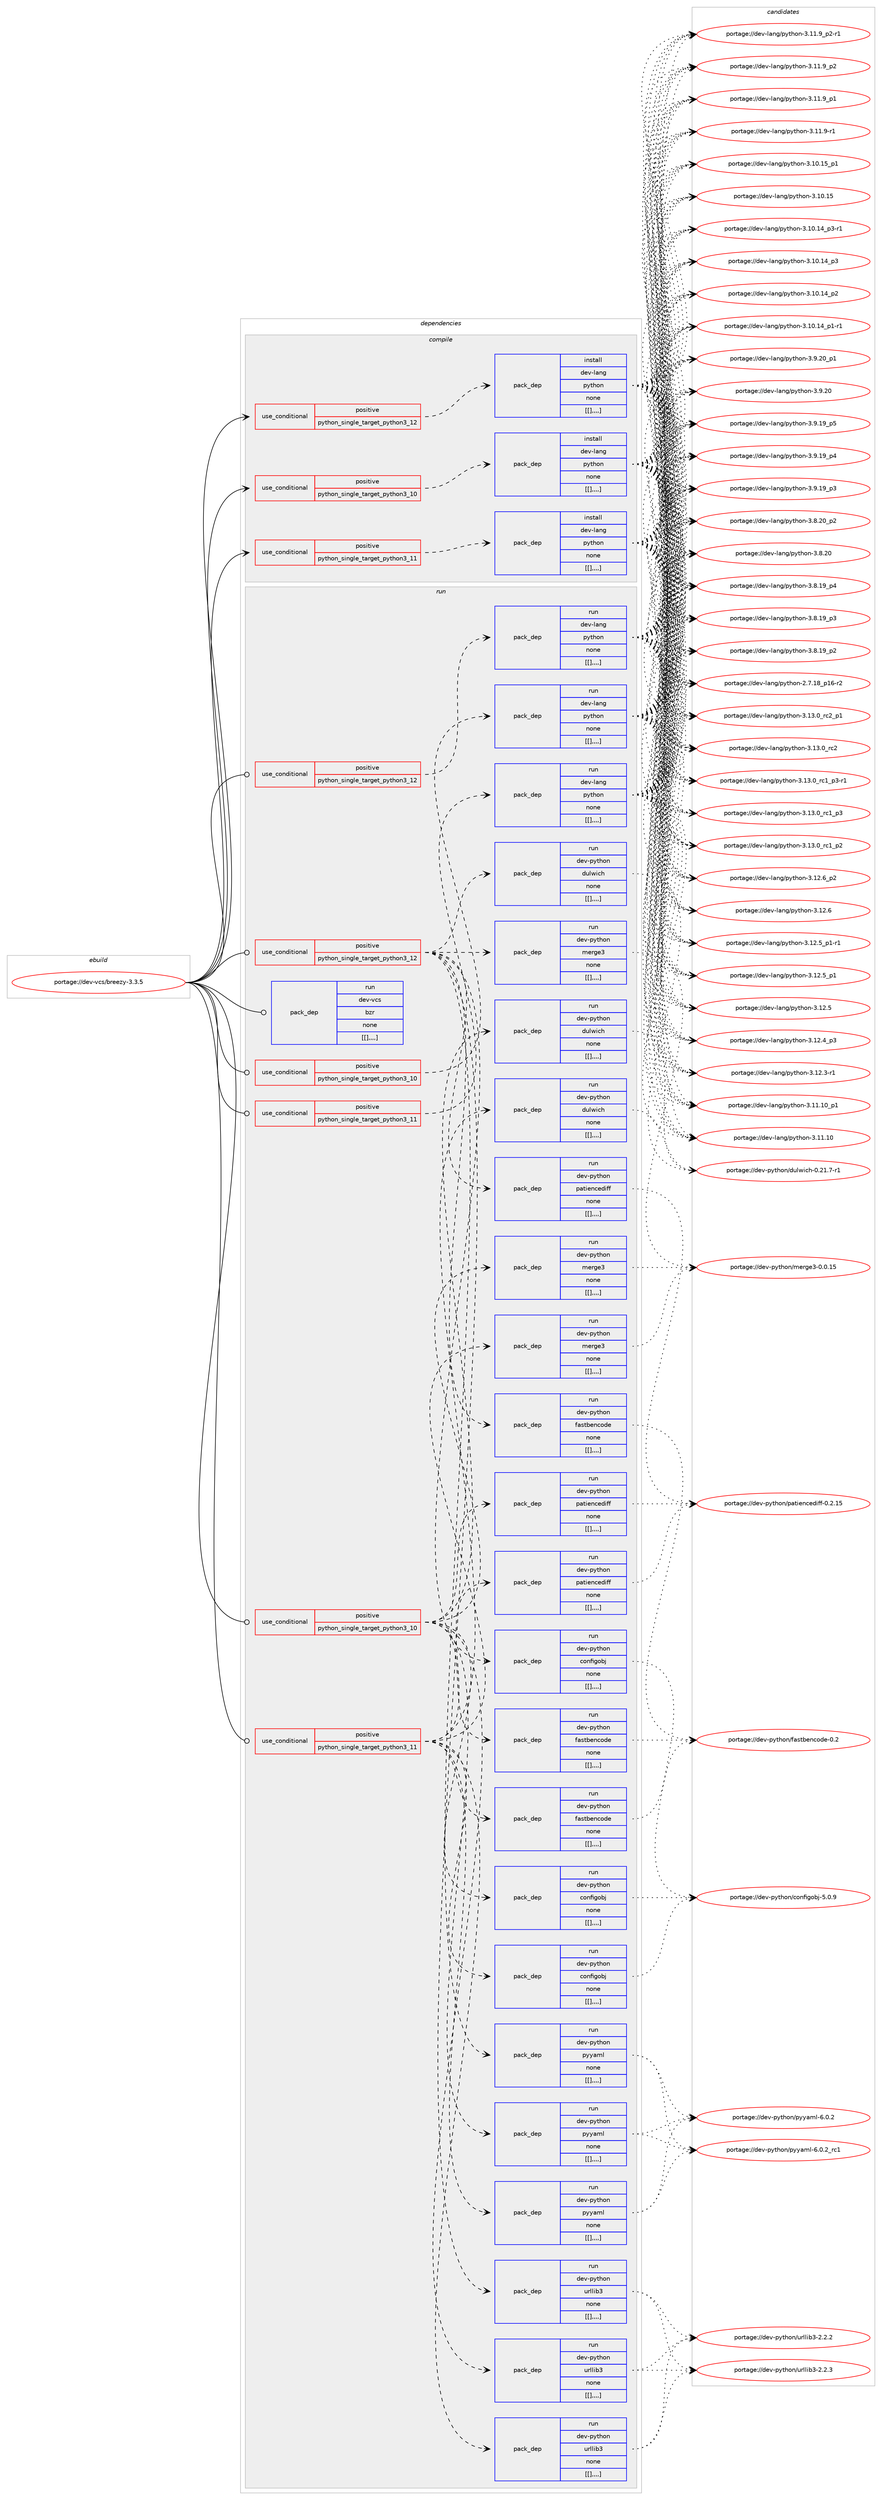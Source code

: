 digraph prolog {

# *************
# Graph options
# *************

newrank=true;
concentrate=true;
compound=true;
graph [rankdir=LR,fontname=Helvetica,fontsize=10,ranksep=1.5];#, ranksep=2.5, nodesep=0.2];
edge  [arrowhead=vee];
node  [fontname=Helvetica,fontsize=10];

# **********
# The ebuild
# **********

subgraph cluster_leftcol {
color=gray;
label=<<i>ebuild</i>>;
id [label="portage://dev-vcs/breezy-3.3.5", color=red, width=4, href="../dev-vcs/breezy-3.3.5.svg"];
}

# ****************
# The dependencies
# ****************

subgraph cluster_midcol {
color=gray;
label=<<i>dependencies</i>>;
subgraph cluster_compile {
fillcolor="#eeeeee";
style=filled;
label=<<i>compile</i>>;
subgraph cond64551 {
dependency225544 [label=<<TABLE BORDER="0" CELLBORDER="1" CELLSPACING="0" CELLPADDING="4"><TR><TD ROWSPAN="3" CELLPADDING="10">use_conditional</TD></TR><TR><TD>positive</TD></TR><TR><TD>python_single_target_python3_10</TD></TR></TABLE>>, shape=none, color=red];
subgraph pack159547 {
dependency225545 [label=<<TABLE BORDER="0" CELLBORDER="1" CELLSPACING="0" CELLPADDING="4" WIDTH="220"><TR><TD ROWSPAN="6" CELLPADDING="30">pack_dep</TD></TR><TR><TD WIDTH="110">install</TD></TR><TR><TD>dev-lang</TD></TR><TR><TD>python</TD></TR><TR><TD>none</TD></TR><TR><TD>[[],,,,]</TD></TR></TABLE>>, shape=none, color=blue];
}
dependency225544:e -> dependency225545:w [weight=20,style="dashed",arrowhead="vee"];
}
id:e -> dependency225544:w [weight=20,style="solid",arrowhead="vee"];
subgraph cond64552 {
dependency225546 [label=<<TABLE BORDER="0" CELLBORDER="1" CELLSPACING="0" CELLPADDING="4"><TR><TD ROWSPAN="3" CELLPADDING="10">use_conditional</TD></TR><TR><TD>positive</TD></TR><TR><TD>python_single_target_python3_11</TD></TR></TABLE>>, shape=none, color=red];
subgraph pack159548 {
dependency225547 [label=<<TABLE BORDER="0" CELLBORDER="1" CELLSPACING="0" CELLPADDING="4" WIDTH="220"><TR><TD ROWSPAN="6" CELLPADDING="30">pack_dep</TD></TR><TR><TD WIDTH="110">install</TD></TR><TR><TD>dev-lang</TD></TR><TR><TD>python</TD></TR><TR><TD>none</TD></TR><TR><TD>[[],,,,]</TD></TR></TABLE>>, shape=none, color=blue];
}
dependency225546:e -> dependency225547:w [weight=20,style="dashed",arrowhead="vee"];
}
id:e -> dependency225546:w [weight=20,style="solid",arrowhead="vee"];
subgraph cond64553 {
dependency225548 [label=<<TABLE BORDER="0" CELLBORDER="1" CELLSPACING="0" CELLPADDING="4"><TR><TD ROWSPAN="3" CELLPADDING="10">use_conditional</TD></TR><TR><TD>positive</TD></TR><TR><TD>python_single_target_python3_12</TD></TR></TABLE>>, shape=none, color=red];
subgraph pack159549 {
dependency225549 [label=<<TABLE BORDER="0" CELLBORDER="1" CELLSPACING="0" CELLPADDING="4" WIDTH="220"><TR><TD ROWSPAN="6" CELLPADDING="30">pack_dep</TD></TR><TR><TD WIDTH="110">install</TD></TR><TR><TD>dev-lang</TD></TR><TR><TD>python</TD></TR><TR><TD>none</TD></TR><TR><TD>[[],,,,]</TD></TR></TABLE>>, shape=none, color=blue];
}
dependency225548:e -> dependency225549:w [weight=20,style="dashed",arrowhead="vee"];
}
id:e -> dependency225548:w [weight=20,style="solid",arrowhead="vee"];
}
subgraph cluster_compileandrun {
fillcolor="#eeeeee";
style=filled;
label=<<i>compile and run</i>>;
}
subgraph cluster_run {
fillcolor="#eeeeee";
style=filled;
label=<<i>run</i>>;
subgraph cond64554 {
dependency225550 [label=<<TABLE BORDER="0" CELLBORDER="1" CELLSPACING="0" CELLPADDING="4"><TR><TD ROWSPAN="3" CELLPADDING="10">use_conditional</TD></TR><TR><TD>positive</TD></TR><TR><TD>python_single_target_python3_10</TD></TR></TABLE>>, shape=none, color=red];
subgraph pack159550 {
dependency225551 [label=<<TABLE BORDER="0" CELLBORDER="1" CELLSPACING="0" CELLPADDING="4" WIDTH="220"><TR><TD ROWSPAN="6" CELLPADDING="30">pack_dep</TD></TR><TR><TD WIDTH="110">run</TD></TR><TR><TD>dev-lang</TD></TR><TR><TD>python</TD></TR><TR><TD>none</TD></TR><TR><TD>[[],,,,]</TD></TR></TABLE>>, shape=none, color=blue];
}
dependency225550:e -> dependency225551:w [weight=20,style="dashed",arrowhead="vee"];
}
id:e -> dependency225550:w [weight=20,style="solid",arrowhead="odot"];
subgraph cond64555 {
dependency225552 [label=<<TABLE BORDER="0" CELLBORDER="1" CELLSPACING="0" CELLPADDING="4"><TR><TD ROWSPAN="3" CELLPADDING="10">use_conditional</TD></TR><TR><TD>positive</TD></TR><TR><TD>python_single_target_python3_10</TD></TR></TABLE>>, shape=none, color=red];
subgraph pack159551 {
dependency225553 [label=<<TABLE BORDER="0" CELLBORDER="1" CELLSPACING="0" CELLPADDING="4" WIDTH="220"><TR><TD ROWSPAN="6" CELLPADDING="30">pack_dep</TD></TR><TR><TD WIDTH="110">run</TD></TR><TR><TD>dev-python</TD></TR><TR><TD>configobj</TD></TR><TR><TD>none</TD></TR><TR><TD>[[],,,,]</TD></TR></TABLE>>, shape=none, color=blue];
}
dependency225552:e -> dependency225553:w [weight=20,style="dashed",arrowhead="vee"];
subgraph pack159552 {
dependency225554 [label=<<TABLE BORDER="0" CELLBORDER="1" CELLSPACING="0" CELLPADDING="4" WIDTH="220"><TR><TD ROWSPAN="6" CELLPADDING="30">pack_dep</TD></TR><TR><TD WIDTH="110">run</TD></TR><TR><TD>dev-python</TD></TR><TR><TD>fastbencode</TD></TR><TR><TD>none</TD></TR><TR><TD>[[],,,,]</TD></TR></TABLE>>, shape=none, color=blue];
}
dependency225552:e -> dependency225554:w [weight=20,style="dashed",arrowhead="vee"];
subgraph pack159553 {
dependency225555 [label=<<TABLE BORDER="0" CELLBORDER="1" CELLSPACING="0" CELLPADDING="4" WIDTH="220"><TR><TD ROWSPAN="6" CELLPADDING="30">pack_dep</TD></TR><TR><TD WIDTH="110">run</TD></TR><TR><TD>dev-python</TD></TR><TR><TD>patiencediff</TD></TR><TR><TD>none</TD></TR><TR><TD>[[],,,,]</TD></TR></TABLE>>, shape=none, color=blue];
}
dependency225552:e -> dependency225555:w [weight=20,style="dashed",arrowhead="vee"];
subgraph pack159554 {
dependency225556 [label=<<TABLE BORDER="0" CELLBORDER="1" CELLSPACING="0" CELLPADDING="4" WIDTH="220"><TR><TD ROWSPAN="6" CELLPADDING="30">pack_dep</TD></TR><TR><TD WIDTH="110">run</TD></TR><TR><TD>dev-python</TD></TR><TR><TD>merge3</TD></TR><TR><TD>none</TD></TR><TR><TD>[[],,,,]</TD></TR></TABLE>>, shape=none, color=blue];
}
dependency225552:e -> dependency225556:w [weight=20,style="dashed",arrowhead="vee"];
subgraph pack159555 {
dependency225557 [label=<<TABLE BORDER="0" CELLBORDER="1" CELLSPACING="0" CELLPADDING="4" WIDTH="220"><TR><TD ROWSPAN="6" CELLPADDING="30">pack_dep</TD></TR><TR><TD WIDTH="110">run</TD></TR><TR><TD>dev-python</TD></TR><TR><TD>dulwich</TD></TR><TR><TD>none</TD></TR><TR><TD>[[],,,,]</TD></TR></TABLE>>, shape=none, color=blue];
}
dependency225552:e -> dependency225557:w [weight=20,style="dashed",arrowhead="vee"];
subgraph pack159556 {
dependency225558 [label=<<TABLE BORDER="0" CELLBORDER="1" CELLSPACING="0" CELLPADDING="4" WIDTH="220"><TR><TD ROWSPAN="6" CELLPADDING="30">pack_dep</TD></TR><TR><TD WIDTH="110">run</TD></TR><TR><TD>dev-python</TD></TR><TR><TD>urllib3</TD></TR><TR><TD>none</TD></TR><TR><TD>[[],,,,]</TD></TR></TABLE>>, shape=none, color=blue];
}
dependency225552:e -> dependency225558:w [weight=20,style="dashed",arrowhead="vee"];
subgraph pack159557 {
dependency225559 [label=<<TABLE BORDER="0" CELLBORDER="1" CELLSPACING="0" CELLPADDING="4" WIDTH="220"><TR><TD ROWSPAN="6" CELLPADDING="30">pack_dep</TD></TR><TR><TD WIDTH="110">run</TD></TR><TR><TD>dev-python</TD></TR><TR><TD>pyyaml</TD></TR><TR><TD>none</TD></TR><TR><TD>[[],,,,]</TD></TR></TABLE>>, shape=none, color=blue];
}
dependency225552:e -> dependency225559:w [weight=20,style="dashed",arrowhead="vee"];
}
id:e -> dependency225552:w [weight=20,style="solid",arrowhead="odot"];
subgraph cond64556 {
dependency225560 [label=<<TABLE BORDER="0" CELLBORDER="1" CELLSPACING="0" CELLPADDING="4"><TR><TD ROWSPAN="3" CELLPADDING="10">use_conditional</TD></TR><TR><TD>positive</TD></TR><TR><TD>python_single_target_python3_11</TD></TR></TABLE>>, shape=none, color=red];
subgraph pack159558 {
dependency225561 [label=<<TABLE BORDER="0" CELLBORDER="1" CELLSPACING="0" CELLPADDING="4" WIDTH="220"><TR><TD ROWSPAN="6" CELLPADDING="30">pack_dep</TD></TR><TR><TD WIDTH="110">run</TD></TR><TR><TD>dev-lang</TD></TR><TR><TD>python</TD></TR><TR><TD>none</TD></TR><TR><TD>[[],,,,]</TD></TR></TABLE>>, shape=none, color=blue];
}
dependency225560:e -> dependency225561:w [weight=20,style="dashed",arrowhead="vee"];
}
id:e -> dependency225560:w [weight=20,style="solid",arrowhead="odot"];
subgraph cond64557 {
dependency225562 [label=<<TABLE BORDER="0" CELLBORDER="1" CELLSPACING="0" CELLPADDING="4"><TR><TD ROWSPAN="3" CELLPADDING="10">use_conditional</TD></TR><TR><TD>positive</TD></TR><TR><TD>python_single_target_python3_11</TD></TR></TABLE>>, shape=none, color=red];
subgraph pack159559 {
dependency225563 [label=<<TABLE BORDER="0" CELLBORDER="1" CELLSPACING="0" CELLPADDING="4" WIDTH="220"><TR><TD ROWSPAN="6" CELLPADDING="30">pack_dep</TD></TR><TR><TD WIDTH="110">run</TD></TR><TR><TD>dev-python</TD></TR><TR><TD>configobj</TD></TR><TR><TD>none</TD></TR><TR><TD>[[],,,,]</TD></TR></TABLE>>, shape=none, color=blue];
}
dependency225562:e -> dependency225563:w [weight=20,style="dashed",arrowhead="vee"];
subgraph pack159560 {
dependency225564 [label=<<TABLE BORDER="0" CELLBORDER="1" CELLSPACING="0" CELLPADDING="4" WIDTH="220"><TR><TD ROWSPAN="6" CELLPADDING="30">pack_dep</TD></TR><TR><TD WIDTH="110">run</TD></TR><TR><TD>dev-python</TD></TR><TR><TD>fastbencode</TD></TR><TR><TD>none</TD></TR><TR><TD>[[],,,,]</TD></TR></TABLE>>, shape=none, color=blue];
}
dependency225562:e -> dependency225564:w [weight=20,style="dashed",arrowhead="vee"];
subgraph pack159561 {
dependency225565 [label=<<TABLE BORDER="0" CELLBORDER="1" CELLSPACING="0" CELLPADDING="4" WIDTH="220"><TR><TD ROWSPAN="6" CELLPADDING="30">pack_dep</TD></TR><TR><TD WIDTH="110">run</TD></TR><TR><TD>dev-python</TD></TR><TR><TD>patiencediff</TD></TR><TR><TD>none</TD></TR><TR><TD>[[],,,,]</TD></TR></TABLE>>, shape=none, color=blue];
}
dependency225562:e -> dependency225565:w [weight=20,style="dashed",arrowhead="vee"];
subgraph pack159562 {
dependency225566 [label=<<TABLE BORDER="0" CELLBORDER="1" CELLSPACING="0" CELLPADDING="4" WIDTH="220"><TR><TD ROWSPAN="6" CELLPADDING="30">pack_dep</TD></TR><TR><TD WIDTH="110">run</TD></TR><TR><TD>dev-python</TD></TR><TR><TD>merge3</TD></TR><TR><TD>none</TD></TR><TR><TD>[[],,,,]</TD></TR></TABLE>>, shape=none, color=blue];
}
dependency225562:e -> dependency225566:w [weight=20,style="dashed",arrowhead="vee"];
subgraph pack159563 {
dependency225567 [label=<<TABLE BORDER="0" CELLBORDER="1" CELLSPACING="0" CELLPADDING="4" WIDTH="220"><TR><TD ROWSPAN="6" CELLPADDING="30">pack_dep</TD></TR><TR><TD WIDTH="110">run</TD></TR><TR><TD>dev-python</TD></TR><TR><TD>dulwich</TD></TR><TR><TD>none</TD></TR><TR><TD>[[],,,,]</TD></TR></TABLE>>, shape=none, color=blue];
}
dependency225562:e -> dependency225567:w [weight=20,style="dashed",arrowhead="vee"];
subgraph pack159564 {
dependency225568 [label=<<TABLE BORDER="0" CELLBORDER="1" CELLSPACING="0" CELLPADDING="4" WIDTH="220"><TR><TD ROWSPAN="6" CELLPADDING="30">pack_dep</TD></TR><TR><TD WIDTH="110">run</TD></TR><TR><TD>dev-python</TD></TR><TR><TD>urllib3</TD></TR><TR><TD>none</TD></TR><TR><TD>[[],,,,]</TD></TR></TABLE>>, shape=none, color=blue];
}
dependency225562:e -> dependency225568:w [weight=20,style="dashed",arrowhead="vee"];
subgraph pack159565 {
dependency225569 [label=<<TABLE BORDER="0" CELLBORDER="1" CELLSPACING="0" CELLPADDING="4" WIDTH="220"><TR><TD ROWSPAN="6" CELLPADDING="30">pack_dep</TD></TR><TR><TD WIDTH="110">run</TD></TR><TR><TD>dev-python</TD></TR><TR><TD>pyyaml</TD></TR><TR><TD>none</TD></TR><TR><TD>[[],,,,]</TD></TR></TABLE>>, shape=none, color=blue];
}
dependency225562:e -> dependency225569:w [weight=20,style="dashed",arrowhead="vee"];
}
id:e -> dependency225562:w [weight=20,style="solid",arrowhead="odot"];
subgraph cond64558 {
dependency225570 [label=<<TABLE BORDER="0" CELLBORDER="1" CELLSPACING="0" CELLPADDING="4"><TR><TD ROWSPAN="3" CELLPADDING="10">use_conditional</TD></TR><TR><TD>positive</TD></TR><TR><TD>python_single_target_python3_12</TD></TR></TABLE>>, shape=none, color=red];
subgraph pack159566 {
dependency225571 [label=<<TABLE BORDER="0" CELLBORDER="1" CELLSPACING="0" CELLPADDING="4" WIDTH="220"><TR><TD ROWSPAN="6" CELLPADDING="30">pack_dep</TD></TR><TR><TD WIDTH="110">run</TD></TR><TR><TD>dev-lang</TD></TR><TR><TD>python</TD></TR><TR><TD>none</TD></TR><TR><TD>[[],,,,]</TD></TR></TABLE>>, shape=none, color=blue];
}
dependency225570:e -> dependency225571:w [weight=20,style="dashed",arrowhead="vee"];
}
id:e -> dependency225570:w [weight=20,style="solid",arrowhead="odot"];
subgraph cond64559 {
dependency225572 [label=<<TABLE BORDER="0" CELLBORDER="1" CELLSPACING="0" CELLPADDING="4"><TR><TD ROWSPAN="3" CELLPADDING="10">use_conditional</TD></TR><TR><TD>positive</TD></TR><TR><TD>python_single_target_python3_12</TD></TR></TABLE>>, shape=none, color=red];
subgraph pack159567 {
dependency225573 [label=<<TABLE BORDER="0" CELLBORDER="1" CELLSPACING="0" CELLPADDING="4" WIDTH="220"><TR><TD ROWSPAN="6" CELLPADDING="30">pack_dep</TD></TR><TR><TD WIDTH="110">run</TD></TR><TR><TD>dev-python</TD></TR><TR><TD>configobj</TD></TR><TR><TD>none</TD></TR><TR><TD>[[],,,,]</TD></TR></TABLE>>, shape=none, color=blue];
}
dependency225572:e -> dependency225573:w [weight=20,style="dashed",arrowhead="vee"];
subgraph pack159568 {
dependency225574 [label=<<TABLE BORDER="0" CELLBORDER="1" CELLSPACING="0" CELLPADDING="4" WIDTH="220"><TR><TD ROWSPAN="6" CELLPADDING="30">pack_dep</TD></TR><TR><TD WIDTH="110">run</TD></TR><TR><TD>dev-python</TD></TR><TR><TD>fastbencode</TD></TR><TR><TD>none</TD></TR><TR><TD>[[],,,,]</TD></TR></TABLE>>, shape=none, color=blue];
}
dependency225572:e -> dependency225574:w [weight=20,style="dashed",arrowhead="vee"];
subgraph pack159569 {
dependency225575 [label=<<TABLE BORDER="0" CELLBORDER="1" CELLSPACING="0" CELLPADDING="4" WIDTH="220"><TR><TD ROWSPAN="6" CELLPADDING="30">pack_dep</TD></TR><TR><TD WIDTH="110">run</TD></TR><TR><TD>dev-python</TD></TR><TR><TD>patiencediff</TD></TR><TR><TD>none</TD></TR><TR><TD>[[],,,,]</TD></TR></TABLE>>, shape=none, color=blue];
}
dependency225572:e -> dependency225575:w [weight=20,style="dashed",arrowhead="vee"];
subgraph pack159570 {
dependency225576 [label=<<TABLE BORDER="0" CELLBORDER="1" CELLSPACING="0" CELLPADDING="4" WIDTH="220"><TR><TD ROWSPAN="6" CELLPADDING="30">pack_dep</TD></TR><TR><TD WIDTH="110">run</TD></TR><TR><TD>dev-python</TD></TR><TR><TD>merge3</TD></TR><TR><TD>none</TD></TR><TR><TD>[[],,,,]</TD></TR></TABLE>>, shape=none, color=blue];
}
dependency225572:e -> dependency225576:w [weight=20,style="dashed",arrowhead="vee"];
subgraph pack159571 {
dependency225577 [label=<<TABLE BORDER="0" CELLBORDER="1" CELLSPACING="0" CELLPADDING="4" WIDTH="220"><TR><TD ROWSPAN="6" CELLPADDING="30">pack_dep</TD></TR><TR><TD WIDTH="110">run</TD></TR><TR><TD>dev-python</TD></TR><TR><TD>dulwich</TD></TR><TR><TD>none</TD></TR><TR><TD>[[],,,,]</TD></TR></TABLE>>, shape=none, color=blue];
}
dependency225572:e -> dependency225577:w [weight=20,style="dashed",arrowhead="vee"];
subgraph pack159572 {
dependency225578 [label=<<TABLE BORDER="0" CELLBORDER="1" CELLSPACING="0" CELLPADDING="4" WIDTH="220"><TR><TD ROWSPAN="6" CELLPADDING="30">pack_dep</TD></TR><TR><TD WIDTH="110">run</TD></TR><TR><TD>dev-python</TD></TR><TR><TD>urllib3</TD></TR><TR><TD>none</TD></TR><TR><TD>[[],,,,]</TD></TR></TABLE>>, shape=none, color=blue];
}
dependency225572:e -> dependency225578:w [weight=20,style="dashed",arrowhead="vee"];
subgraph pack159573 {
dependency225579 [label=<<TABLE BORDER="0" CELLBORDER="1" CELLSPACING="0" CELLPADDING="4" WIDTH="220"><TR><TD ROWSPAN="6" CELLPADDING="30">pack_dep</TD></TR><TR><TD WIDTH="110">run</TD></TR><TR><TD>dev-python</TD></TR><TR><TD>pyyaml</TD></TR><TR><TD>none</TD></TR><TR><TD>[[],,,,]</TD></TR></TABLE>>, shape=none, color=blue];
}
dependency225572:e -> dependency225579:w [weight=20,style="dashed",arrowhead="vee"];
}
id:e -> dependency225572:w [weight=20,style="solid",arrowhead="odot"];
subgraph pack159574 {
dependency225580 [label=<<TABLE BORDER="0" CELLBORDER="1" CELLSPACING="0" CELLPADDING="4" WIDTH="220"><TR><TD ROWSPAN="6" CELLPADDING="30">pack_dep</TD></TR><TR><TD WIDTH="110">run</TD></TR><TR><TD>dev-vcs</TD></TR><TR><TD>bzr</TD></TR><TR><TD>none</TD></TR><TR><TD>[[],,,,]</TD></TR></TABLE>>, shape=none, color=blue];
}
id:e -> dependency225580:w [weight=20,style="solid",arrowhead="odot"];
}
}

# **************
# The candidates
# **************

subgraph cluster_choices {
rank=same;
color=gray;
label=<<i>candidates</i>>;

subgraph choice159547 {
color=black;
nodesep=1;
choice100101118451089711010347112121116104111110455146495146489511499509511249 [label="portage://dev-lang/python-3.13.0_rc2_p1", color=red, width=4,href="../dev-lang/python-3.13.0_rc2_p1.svg"];
choice10010111845108971101034711212111610411111045514649514648951149950 [label="portage://dev-lang/python-3.13.0_rc2", color=red, width=4,href="../dev-lang/python-3.13.0_rc2.svg"];
choice1001011184510897110103471121211161041111104551464951464895114994995112514511449 [label="portage://dev-lang/python-3.13.0_rc1_p3-r1", color=red, width=4,href="../dev-lang/python-3.13.0_rc1_p3-r1.svg"];
choice100101118451089711010347112121116104111110455146495146489511499499511251 [label="portage://dev-lang/python-3.13.0_rc1_p3", color=red, width=4,href="../dev-lang/python-3.13.0_rc1_p3.svg"];
choice100101118451089711010347112121116104111110455146495146489511499499511250 [label="portage://dev-lang/python-3.13.0_rc1_p2", color=red, width=4,href="../dev-lang/python-3.13.0_rc1_p2.svg"];
choice100101118451089711010347112121116104111110455146495046549511250 [label="portage://dev-lang/python-3.12.6_p2", color=red, width=4,href="../dev-lang/python-3.12.6_p2.svg"];
choice10010111845108971101034711212111610411111045514649504654 [label="portage://dev-lang/python-3.12.6", color=red, width=4,href="../dev-lang/python-3.12.6.svg"];
choice1001011184510897110103471121211161041111104551464950465395112494511449 [label="portage://dev-lang/python-3.12.5_p1-r1", color=red, width=4,href="../dev-lang/python-3.12.5_p1-r1.svg"];
choice100101118451089711010347112121116104111110455146495046539511249 [label="portage://dev-lang/python-3.12.5_p1", color=red, width=4,href="../dev-lang/python-3.12.5_p1.svg"];
choice10010111845108971101034711212111610411111045514649504653 [label="portage://dev-lang/python-3.12.5", color=red, width=4,href="../dev-lang/python-3.12.5.svg"];
choice100101118451089711010347112121116104111110455146495046529511251 [label="portage://dev-lang/python-3.12.4_p3", color=red, width=4,href="../dev-lang/python-3.12.4_p3.svg"];
choice100101118451089711010347112121116104111110455146495046514511449 [label="portage://dev-lang/python-3.12.3-r1", color=red, width=4,href="../dev-lang/python-3.12.3-r1.svg"];
choice10010111845108971101034711212111610411111045514649494649489511249 [label="portage://dev-lang/python-3.11.10_p1", color=red, width=4,href="../dev-lang/python-3.11.10_p1.svg"];
choice1001011184510897110103471121211161041111104551464949464948 [label="portage://dev-lang/python-3.11.10", color=red, width=4,href="../dev-lang/python-3.11.10.svg"];
choice1001011184510897110103471121211161041111104551464949465795112504511449 [label="portage://dev-lang/python-3.11.9_p2-r1", color=red, width=4,href="../dev-lang/python-3.11.9_p2-r1.svg"];
choice100101118451089711010347112121116104111110455146494946579511250 [label="portage://dev-lang/python-3.11.9_p2", color=red, width=4,href="../dev-lang/python-3.11.9_p2.svg"];
choice100101118451089711010347112121116104111110455146494946579511249 [label="portage://dev-lang/python-3.11.9_p1", color=red, width=4,href="../dev-lang/python-3.11.9_p1.svg"];
choice100101118451089711010347112121116104111110455146494946574511449 [label="portage://dev-lang/python-3.11.9-r1", color=red, width=4,href="../dev-lang/python-3.11.9-r1.svg"];
choice10010111845108971101034711212111610411111045514649484649539511249 [label="portage://dev-lang/python-3.10.15_p1", color=red, width=4,href="../dev-lang/python-3.10.15_p1.svg"];
choice1001011184510897110103471121211161041111104551464948464953 [label="portage://dev-lang/python-3.10.15", color=red, width=4,href="../dev-lang/python-3.10.15.svg"];
choice100101118451089711010347112121116104111110455146494846495295112514511449 [label="portage://dev-lang/python-3.10.14_p3-r1", color=red, width=4,href="../dev-lang/python-3.10.14_p3-r1.svg"];
choice10010111845108971101034711212111610411111045514649484649529511251 [label="portage://dev-lang/python-3.10.14_p3", color=red, width=4,href="../dev-lang/python-3.10.14_p3.svg"];
choice10010111845108971101034711212111610411111045514649484649529511250 [label="portage://dev-lang/python-3.10.14_p2", color=red, width=4,href="../dev-lang/python-3.10.14_p2.svg"];
choice100101118451089711010347112121116104111110455146494846495295112494511449 [label="portage://dev-lang/python-3.10.14_p1-r1", color=red, width=4,href="../dev-lang/python-3.10.14_p1-r1.svg"];
choice100101118451089711010347112121116104111110455146574650489511249 [label="portage://dev-lang/python-3.9.20_p1", color=red, width=4,href="../dev-lang/python-3.9.20_p1.svg"];
choice10010111845108971101034711212111610411111045514657465048 [label="portage://dev-lang/python-3.9.20", color=red, width=4,href="../dev-lang/python-3.9.20.svg"];
choice100101118451089711010347112121116104111110455146574649579511253 [label="portage://dev-lang/python-3.9.19_p5", color=red, width=4,href="../dev-lang/python-3.9.19_p5.svg"];
choice100101118451089711010347112121116104111110455146574649579511252 [label="portage://dev-lang/python-3.9.19_p4", color=red, width=4,href="../dev-lang/python-3.9.19_p4.svg"];
choice100101118451089711010347112121116104111110455146574649579511251 [label="portage://dev-lang/python-3.9.19_p3", color=red, width=4,href="../dev-lang/python-3.9.19_p3.svg"];
choice100101118451089711010347112121116104111110455146564650489511250 [label="portage://dev-lang/python-3.8.20_p2", color=red, width=4,href="../dev-lang/python-3.8.20_p2.svg"];
choice10010111845108971101034711212111610411111045514656465048 [label="portage://dev-lang/python-3.8.20", color=red, width=4,href="../dev-lang/python-3.8.20.svg"];
choice100101118451089711010347112121116104111110455146564649579511252 [label="portage://dev-lang/python-3.8.19_p4", color=red, width=4,href="../dev-lang/python-3.8.19_p4.svg"];
choice100101118451089711010347112121116104111110455146564649579511251 [label="portage://dev-lang/python-3.8.19_p3", color=red, width=4,href="../dev-lang/python-3.8.19_p3.svg"];
choice100101118451089711010347112121116104111110455146564649579511250 [label="portage://dev-lang/python-3.8.19_p2", color=red, width=4,href="../dev-lang/python-3.8.19_p2.svg"];
choice100101118451089711010347112121116104111110455046554649569511249544511450 [label="portage://dev-lang/python-2.7.18_p16-r2", color=red, width=4,href="../dev-lang/python-2.7.18_p16-r2.svg"];
dependency225545:e -> choice100101118451089711010347112121116104111110455146495146489511499509511249:w [style=dotted,weight="100"];
dependency225545:e -> choice10010111845108971101034711212111610411111045514649514648951149950:w [style=dotted,weight="100"];
dependency225545:e -> choice1001011184510897110103471121211161041111104551464951464895114994995112514511449:w [style=dotted,weight="100"];
dependency225545:e -> choice100101118451089711010347112121116104111110455146495146489511499499511251:w [style=dotted,weight="100"];
dependency225545:e -> choice100101118451089711010347112121116104111110455146495146489511499499511250:w [style=dotted,weight="100"];
dependency225545:e -> choice100101118451089711010347112121116104111110455146495046549511250:w [style=dotted,weight="100"];
dependency225545:e -> choice10010111845108971101034711212111610411111045514649504654:w [style=dotted,weight="100"];
dependency225545:e -> choice1001011184510897110103471121211161041111104551464950465395112494511449:w [style=dotted,weight="100"];
dependency225545:e -> choice100101118451089711010347112121116104111110455146495046539511249:w [style=dotted,weight="100"];
dependency225545:e -> choice10010111845108971101034711212111610411111045514649504653:w [style=dotted,weight="100"];
dependency225545:e -> choice100101118451089711010347112121116104111110455146495046529511251:w [style=dotted,weight="100"];
dependency225545:e -> choice100101118451089711010347112121116104111110455146495046514511449:w [style=dotted,weight="100"];
dependency225545:e -> choice10010111845108971101034711212111610411111045514649494649489511249:w [style=dotted,weight="100"];
dependency225545:e -> choice1001011184510897110103471121211161041111104551464949464948:w [style=dotted,weight="100"];
dependency225545:e -> choice1001011184510897110103471121211161041111104551464949465795112504511449:w [style=dotted,weight="100"];
dependency225545:e -> choice100101118451089711010347112121116104111110455146494946579511250:w [style=dotted,weight="100"];
dependency225545:e -> choice100101118451089711010347112121116104111110455146494946579511249:w [style=dotted,weight="100"];
dependency225545:e -> choice100101118451089711010347112121116104111110455146494946574511449:w [style=dotted,weight="100"];
dependency225545:e -> choice10010111845108971101034711212111610411111045514649484649539511249:w [style=dotted,weight="100"];
dependency225545:e -> choice1001011184510897110103471121211161041111104551464948464953:w [style=dotted,weight="100"];
dependency225545:e -> choice100101118451089711010347112121116104111110455146494846495295112514511449:w [style=dotted,weight="100"];
dependency225545:e -> choice10010111845108971101034711212111610411111045514649484649529511251:w [style=dotted,weight="100"];
dependency225545:e -> choice10010111845108971101034711212111610411111045514649484649529511250:w [style=dotted,weight="100"];
dependency225545:e -> choice100101118451089711010347112121116104111110455146494846495295112494511449:w [style=dotted,weight="100"];
dependency225545:e -> choice100101118451089711010347112121116104111110455146574650489511249:w [style=dotted,weight="100"];
dependency225545:e -> choice10010111845108971101034711212111610411111045514657465048:w [style=dotted,weight="100"];
dependency225545:e -> choice100101118451089711010347112121116104111110455146574649579511253:w [style=dotted,weight="100"];
dependency225545:e -> choice100101118451089711010347112121116104111110455146574649579511252:w [style=dotted,weight="100"];
dependency225545:e -> choice100101118451089711010347112121116104111110455146574649579511251:w [style=dotted,weight="100"];
dependency225545:e -> choice100101118451089711010347112121116104111110455146564650489511250:w [style=dotted,weight="100"];
dependency225545:e -> choice10010111845108971101034711212111610411111045514656465048:w [style=dotted,weight="100"];
dependency225545:e -> choice100101118451089711010347112121116104111110455146564649579511252:w [style=dotted,weight="100"];
dependency225545:e -> choice100101118451089711010347112121116104111110455146564649579511251:w [style=dotted,weight="100"];
dependency225545:e -> choice100101118451089711010347112121116104111110455146564649579511250:w [style=dotted,weight="100"];
dependency225545:e -> choice100101118451089711010347112121116104111110455046554649569511249544511450:w [style=dotted,weight="100"];
}
subgraph choice159548 {
color=black;
nodesep=1;
choice100101118451089711010347112121116104111110455146495146489511499509511249 [label="portage://dev-lang/python-3.13.0_rc2_p1", color=red, width=4,href="../dev-lang/python-3.13.0_rc2_p1.svg"];
choice10010111845108971101034711212111610411111045514649514648951149950 [label="portage://dev-lang/python-3.13.0_rc2", color=red, width=4,href="../dev-lang/python-3.13.0_rc2.svg"];
choice1001011184510897110103471121211161041111104551464951464895114994995112514511449 [label="portage://dev-lang/python-3.13.0_rc1_p3-r1", color=red, width=4,href="../dev-lang/python-3.13.0_rc1_p3-r1.svg"];
choice100101118451089711010347112121116104111110455146495146489511499499511251 [label="portage://dev-lang/python-3.13.0_rc1_p3", color=red, width=4,href="../dev-lang/python-3.13.0_rc1_p3.svg"];
choice100101118451089711010347112121116104111110455146495146489511499499511250 [label="portage://dev-lang/python-3.13.0_rc1_p2", color=red, width=4,href="../dev-lang/python-3.13.0_rc1_p2.svg"];
choice100101118451089711010347112121116104111110455146495046549511250 [label="portage://dev-lang/python-3.12.6_p2", color=red, width=4,href="../dev-lang/python-3.12.6_p2.svg"];
choice10010111845108971101034711212111610411111045514649504654 [label="portage://dev-lang/python-3.12.6", color=red, width=4,href="../dev-lang/python-3.12.6.svg"];
choice1001011184510897110103471121211161041111104551464950465395112494511449 [label="portage://dev-lang/python-3.12.5_p1-r1", color=red, width=4,href="../dev-lang/python-3.12.5_p1-r1.svg"];
choice100101118451089711010347112121116104111110455146495046539511249 [label="portage://dev-lang/python-3.12.5_p1", color=red, width=4,href="../dev-lang/python-3.12.5_p1.svg"];
choice10010111845108971101034711212111610411111045514649504653 [label="portage://dev-lang/python-3.12.5", color=red, width=4,href="../dev-lang/python-3.12.5.svg"];
choice100101118451089711010347112121116104111110455146495046529511251 [label="portage://dev-lang/python-3.12.4_p3", color=red, width=4,href="../dev-lang/python-3.12.4_p3.svg"];
choice100101118451089711010347112121116104111110455146495046514511449 [label="portage://dev-lang/python-3.12.3-r1", color=red, width=4,href="../dev-lang/python-3.12.3-r1.svg"];
choice10010111845108971101034711212111610411111045514649494649489511249 [label="portage://dev-lang/python-3.11.10_p1", color=red, width=4,href="../dev-lang/python-3.11.10_p1.svg"];
choice1001011184510897110103471121211161041111104551464949464948 [label="portage://dev-lang/python-3.11.10", color=red, width=4,href="../dev-lang/python-3.11.10.svg"];
choice1001011184510897110103471121211161041111104551464949465795112504511449 [label="portage://dev-lang/python-3.11.9_p2-r1", color=red, width=4,href="../dev-lang/python-3.11.9_p2-r1.svg"];
choice100101118451089711010347112121116104111110455146494946579511250 [label="portage://dev-lang/python-3.11.9_p2", color=red, width=4,href="../dev-lang/python-3.11.9_p2.svg"];
choice100101118451089711010347112121116104111110455146494946579511249 [label="portage://dev-lang/python-3.11.9_p1", color=red, width=4,href="../dev-lang/python-3.11.9_p1.svg"];
choice100101118451089711010347112121116104111110455146494946574511449 [label="portage://dev-lang/python-3.11.9-r1", color=red, width=4,href="../dev-lang/python-3.11.9-r1.svg"];
choice10010111845108971101034711212111610411111045514649484649539511249 [label="portage://dev-lang/python-3.10.15_p1", color=red, width=4,href="../dev-lang/python-3.10.15_p1.svg"];
choice1001011184510897110103471121211161041111104551464948464953 [label="portage://dev-lang/python-3.10.15", color=red, width=4,href="../dev-lang/python-3.10.15.svg"];
choice100101118451089711010347112121116104111110455146494846495295112514511449 [label="portage://dev-lang/python-3.10.14_p3-r1", color=red, width=4,href="../dev-lang/python-3.10.14_p3-r1.svg"];
choice10010111845108971101034711212111610411111045514649484649529511251 [label="portage://dev-lang/python-3.10.14_p3", color=red, width=4,href="../dev-lang/python-3.10.14_p3.svg"];
choice10010111845108971101034711212111610411111045514649484649529511250 [label="portage://dev-lang/python-3.10.14_p2", color=red, width=4,href="../dev-lang/python-3.10.14_p2.svg"];
choice100101118451089711010347112121116104111110455146494846495295112494511449 [label="portage://dev-lang/python-3.10.14_p1-r1", color=red, width=4,href="../dev-lang/python-3.10.14_p1-r1.svg"];
choice100101118451089711010347112121116104111110455146574650489511249 [label="portage://dev-lang/python-3.9.20_p1", color=red, width=4,href="../dev-lang/python-3.9.20_p1.svg"];
choice10010111845108971101034711212111610411111045514657465048 [label="portage://dev-lang/python-3.9.20", color=red, width=4,href="../dev-lang/python-3.9.20.svg"];
choice100101118451089711010347112121116104111110455146574649579511253 [label="portage://dev-lang/python-3.9.19_p5", color=red, width=4,href="../dev-lang/python-3.9.19_p5.svg"];
choice100101118451089711010347112121116104111110455146574649579511252 [label="portage://dev-lang/python-3.9.19_p4", color=red, width=4,href="../dev-lang/python-3.9.19_p4.svg"];
choice100101118451089711010347112121116104111110455146574649579511251 [label="portage://dev-lang/python-3.9.19_p3", color=red, width=4,href="../dev-lang/python-3.9.19_p3.svg"];
choice100101118451089711010347112121116104111110455146564650489511250 [label="portage://dev-lang/python-3.8.20_p2", color=red, width=4,href="../dev-lang/python-3.8.20_p2.svg"];
choice10010111845108971101034711212111610411111045514656465048 [label="portage://dev-lang/python-3.8.20", color=red, width=4,href="../dev-lang/python-3.8.20.svg"];
choice100101118451089711010347112121116104111110455146564649579511252 [label="portage://dev-lang/python-3.8.19_p4", color=red, width=4,href="../dev-lang/python-3.8.19_p4.svg"];
choice100101118451089711010347112121116104111110455146564649579511251 [label="portage://dev-lang/python-3.8.19_p3", color=red, width=4,href="../dev-lang/python-3.8.19_p3.svg"];
choice100101118451089711010347112121116104111110455146564649579511250 [label="portage://dev-lang/python-3.8.19_p2", color=red, width=4,href="../dev-lang/python-3.8.19_p2.svg"];
choice100101118451089711010347112121116104111110455046554649569511249544511450 [label="portage://dev-lang/python-2.7.18_p16-r2", color=red, width=4,href="../dev-lang/python-2.7.18_p16-r2.svg"];
dependency225547:e -> choice100101118451089711010347112121116104111110455146495146489511499509511249:w [style=dotted,weight="100"];
dependency225547:e -> choice10010111845108971101034711212111610411111045514649514648951149950:w [style=dotted,weight="100"];
dependency225547:e -> choice1001011184510897110103471121211161041111104551464951464895114994995112514511449:w [style=dotted,weight="100"];
dependency225547:e -> choice100101118451089711010347112121116104111110455146495146489511499499511251:w [style=dotted,weight="100"];
dependency225547:e -> choice100101118451089711010347112121116104111110455146495146489511499499511250:w [style=dotted,weight="100"];
dependency225547:e -> choice100101118451089711010347112121116104111110455146495046549511250:w [style=dotted,weight="100"];
dependency225547:e -> choice10010111845108971101034711212111610411111045514649504654:w [style=dotted,weight="100"];
dependency225547:e -> choice1001011184510897110103471121211161041111104551464950465395112494511449:w [style=dotted,weight="100"];
dependency225547:e -> choice100101118451089711010347112121116104111110455146495046539511249:w [style=dotted,weight="100"];
dependency225547:e -> choice10010111845108971101034711212111610411111045514649504653:w [style=dotted,weight="100"];
dependency225547:e -> choice100101118451089711010347112121116104111110455146495046529511251:w [style=dotted,weight="100"];
dependency225547:e -> choice100101118451089711010347112121116104111110455146495046514511449:w [style=dotted,weight="100"];
dependency225547:e -> choice10010111845108971101034711212111610411111045514649494649489511249:w [style=dotted,weight="100"];
dependency225547:e -> choice1001011184510897110103471121211161041111104551464949464948:w [style=dotted,weight="100"];
dependency225547:e -> choice1001011184510897110103471121211161041111104551464949465795112504511449:w [style=dotted,weight="100"];
dependency225547:e -> choice100101118451089711010347112121116104111110455146494946579511250:w [style=dotted,weight="100"];
dependency225547:e -> choice100101118451089711010347112121116104111110455146494946579511249:w [style=dotted,weight="100"];
dependency225547:e -> choice100101118451089711010347112121116104111110455146494946574511449:w [style=dotted,weight="100"];
dependency225547:e -> choice10010111845108971101034711212111610411111045514649484649539511249:w [style=dotted,weight="100"];
dependency225547:e -> choice1001011184510897110103471121211161041111104551464948464953:w [style=dotted,weight="100"];
dependency225547:e -> choice100101118451089711010347112121116104111110455146494846495295112514511449:w [style=dotted,weight="100"];
dependency225547:e -> choice10010111845108971101034711212111610411111045514649484649529511251:w [style=dotted,weight="100"];
dependency225547:e -> choice10010111845108971101034711212111610411111045514649484649529511250:w [style=dotted,weight="100"];
dependency225547:e -> choice100101118451089711010347112121116104111110455146494846495295112494511449:w [style=dotted,weight="100"];
dependency225547:e -> choice100101118451089711010347112121116104111110455146574650489511249:w [style=dotted,weight="100"];
dependency225547:e -> choice10010111845108971101034711212111610411111045514657465048:w [style=dotted,weight="100"];
dependency225547:e -> choice100101118451089711010347112121116104111110455146574649579511253:w [style=dotted,weight="100"];
dependency225547:e -> choice100101118451089711010347112121116104111110455146574649579511252:w [style=dotted,weight="100"];
dependency225547:e -> choice100101118451089711010347112121116104111110455146574649579511251:w [style=dotted,weight="100"];
dependency225547:e -> choice100101118451089711010347112121116104111110455146564650489511250:w [style=dotted,weight="100"];
dependency225547:e -> choice10010111845108971101034711212111610411111045514656465048:w [style=dotted,weight="100"];
dependency225547:e -> choice100101118451089711010347112121116104111110455146564649579511252:w [style=dotted,weight="100"];
dependency225547:e -> choice100101118451089711010347112121116104111110455146564649579511251:w [style=dotted,weight="100"];
dependency225547:e -> choice100101118451089711010347112121116104111110455146564649579511250:w [style=dotted,weight="100"];
dependency225547:e -> choice100101118451089711010347112121116104111110455046554649569511249544511450:w [style=dotted,weight="100"];
}
subgraph choice159549 {
color=black;
nodesep=1;
choice100101118451089711010347112121116104111110455146495146489511499509511249 [label="portage://dev-lang/python-3.13.0_rc2_p1", color=red, width=4,href="../dev-lang/python-3.13.0_rc2_p1.svg"];
choice10010111845108971101034711212111610411111045514649514648951149950 [label="portage://dev-lang/python-3.13.0_rc2", color=red, width=4,href="../dev-lang/python-3.13.0_rc2.svg"];
choice1001011184510897110103471121211161041111104551464951464895114994995112514511449 [label="portage://dev-lang/python-3.13.0_rc1_p3-r1", color=red, width=4,href="../dev-lang/python-3.13.0_rc1_p3-r1.svg"];
choice100101118451089711010347112121116104111110455146495146489511499499511251 [label="portage://dev-lang/python-3.13.0_rc1_p3", color=red, width=4,href="../dev-lang/python-3.13.0_rc1_p3.svg"];
choice100101118451089711010347112121116104111110455146495146489511499499511250 [label="portage://dev-lang/python-3.13.0_rc1_p2", color=red, width=4,href="../dev-lang/python-3.13.0_rc1_p2.svg"];
choice100101118451089711010347112121116104111110455146495046549511250 [label="portage://dev-lang/python-3.12.6_p2", color=red, width=4,href="../dev-lang/python-3.12.6_p2.svg"];
choice10010111845108971101034711212111610411111045514649504654 [label="portage://dev-lang/python-3.12.6", color=red, width=4,href="../dev-lang/python-3.12.6.svg"];
choice1001011184510897110103471121211161041111104551464950465395112494511449 [label="portage://dev-lang/python-3.12.5_p1-r1", color=red, width=4,href="../dev-lang/python-3.12.5_p1-r1.svg"];
choice100101118451089711010347112121116104111110455146495046539511249 [label="portage://dev-lang/python-3.12.5_p1", color=red, width=4,href="../dev-lang/python-3.12.5_p1.svg"];
choice10010111845108971101034711212111610411111045514649504653 [label="portage://dev-lang/python-3.12.5", color=red, width=4,href="../dev-lang/python-3.12.5.svg"];
choice100101118451089711010347112121116104111110455146495046529511251 [label="portage://dev-lang/python-3.12.4_p3", color=red, width=4,href="../dev-lang/python-3.12.4_p3.svg"];
choice100101118451089711010347112121116104111110455146495046514511449 [label="portage://dev-lang/python-3.12.3-r1", color=red, width=4,href="../dev-lang/python-3.12.3-r1.svg"];
choice10010111845108971101034711212111610411111045514649494649489511249 [label="portage://dev-lang/python-3.11.10_p1", color=red, width=4,href="../dev-lang/python-3.11.10_p1.svg"];
choice1001011184510897110103471121211161041111104551464949464948 [label="portage://dev-lang/python-3.11.10", color=red, width=4,href="../dev-lang/python-3.11.10.svg"];
choice1001011184510897110103471121211161041111104551464949465795112504511449 [label="portage://dev-lang/python-3.11.9_p2-r1", color=red, width=4,href="../dev-lang/python-3.11.9_p2-r1.svg"];
choice100101118451089711010347112121116104111110455146494946579511250 [label="portage://dev-lang/python-3.11.9_p2", color=red, width=4,href="../dev-lang/python-3.11.9_p2.svg"];
choice100101118451089711010347112121116104111110455146494946579511249 [label="portage://dev-lang/python-3.11.9_p1", color=red, width=4,href="../dev-lang/python-3.11.9_p1.svg"];
choice100101118451089711010347112121116104111110455146494946574511449 [label="portage://dev-lang/python-3.11.9-r1", color=red, width=4,href="../dev-lang/python-3.11.9-r1.svg"];
choice10010111845108971101034711212111610411111045514649484649539511249 [label="portage://dev-lang/python-3.10.15_p1", color=red, width=4,href="../dev-lang/python-3.10.15_p1.svg"];
choice1001011184510897110103471121211161041111104551464948464953 [label="portage://dev-lang/python-3.10.15", color=red, width=4,href="../dev-lang/python-3.10.15.svg"];
choice100101118451089711010347112121116104111110455146494846495295112514511449 [label="portage://dev-lang/python-3.10.14_p3-r1", color=red, width=4,href="../dev-lang/python-3.10.14_p3-r1.svg"];
choice10010111845108971101034711212111610411111045514649484649529511251 [label="portage://dev-lang/python-3.10.14_p3", color=red, width=4,href="../dev-lang/python-3.10.14_p3.svg"];
choice10010111845108971101034711212111610411111045514649484649529511250 [label="portage://dev-lang/python-3.10.14_p2", color=red, width=4,href="../dev-lang/python-3.10.14_p2.svg"];
choice100101118451089711010347112121116104111110455146494846495295112494511449 [label="portage://dev-lang/python-3.10.14_p1-r1", color=red, width=4,href="../dev-lang/python-3.10.14_p1-r1.svg"];
choice100101118451089711010347112121116104111110455146574650489511249 [label="portage://dev-lang/python-3.9.20_p1", color=red, width=4,href="../dev-lang/python-3.9.20_p1.svg"];
choice10010111845108971101034711212111610411111045514657465048 [label="portage://dev-lang/python-3.9.20", color=red, width=4,href="../dev-lang/python-3.9.20.svg"];
choice100101118451089711010347112121116104111110455146574649579511253 [label="portage://dev-lang/python-3.9.19_p5", color=red, width=4,href="../dev-lang/python-3.9.19_p5.svg"];
choice100101118451089711010347112121116104111110455146574649579511252 [label="portage://dev-lang/python-3.9.19_p4", color=red, width=4,href="../dev-lang/python-3.9.19_p4.svg"];
choice100101118451089711010347112121116104111110455146574649579511251 [label="portage://dev-lang/python-3.9.19_p3", color=red, width=4,href="../dev-lang/python-3.9.19_p3.svg"];
choice100101118451089711010347112121116104111110455146564650489511250 [label="portage://dev-lang/python-3.8.20_p2", color=red, width=4,href="../dev-lang/python-3.8.20_p2.svg"];
choice10010111845108971101034711212111610411111045514656465048 [label="portage://dev-lang/python-3.8.20", color=red, width=4,href="../dev-lang/python-3.8.20.svg"];
choice100101118451089711010347112121116104111110455146564649579511252 [label="portage://dev-lang/python-3.8.19_p4", color=red, width=4,href="../dev-lang/python-3.8.19_p4.svg"];
choice100101118451089711010347112121116104111110455146564649579511251 [label="portage://dev-lang/python-3.8.19_p3", color=red, width=4,href="../dev-lang/python-3.8.19_p3.svg"];
choice100101118451089711010347112121116104111110455146564649579511250 [label="portage://dev-lang/python-3.8.19_p2", color=red, width=4,href="../dev-lang/python-3.8.19_p2.svg"];
choice100101118451089711010347112121116104111110455046554649569511249544511450 [label="portage://dev-lang/python-2.7.18_p16-r2", color=red, width=4,href="../dev-lang/python-2.7.18_p16-r2.svg"];
dependency225549:e -> choice100101118451089711010347112121116104111110455146495146489511499509511249:w [style=dotted,weight="100"];
dependency225549:e -> choice10010111845108971101034711212111610411111045514649514648951149950:w [style=dotted,weight="100"];
dependency225549:e -> choice1001011184510897110103471121211161041111104551464951464895114994995112514511449:w [style=dotted,weight="100"];
dependency225549:e -> choice100101118451089711010347112121116104111110455146495146489511499499511251:w [style=dotted,weight="100"];
dependency225549:e -> choice100101118451089711010347112121116104111110455146495146489511499499511250:w [style=dotted,weight="100"];
dependency225549:e -> choice100101118451089711010347112121116104111110455146495046549511250:w [style=dotted,weight="100"];
dependency225549:e -> choice10010111845108971101034711212111610411111045514649504654:w [style=dotted,weight="100"];
dependency225549:e -> choice1001011184510897110103471121211161041111104551464950465395112494511449:w [style=dotted,weight="100"];
dependency225549:e -> choice100101118451089711010347112121116104111110455146495046539511249:w [style=dotted,weight="100"];
dependency225549:e -> choice10010111845108971101034711212111610411111045514649504653:w [style=dotted,weight="100"];
dependency225549:e -> choice100101118451089711010347112121116104111110455146495046529511251:w [style=dotted,weight="100"];
dependency225549:e -> choice100101118451089711010347112121116104111110455146495046514511449:w [style=dotted,weight="100"];
dependency225549:e -> choice10010111845108971101034711212111610411111045514649494649489511249:w [style=dotted,weight="100"];
dependency225549:e -> choice1001011184510897110103471121211161041111104551464949464948:w [style=dotted,weight="100"];
dependency225549:e -> choice1001011184510897110103471121211161041111104551464949465795112504511449:w [style=dotted,weight="100"];
dependency225549:e -> choice100101118451089711010347112121116104111110455146494946579511250:w [style=dotted,weight="100"];
dependency225549:e -> choice100101118451089711010347112121116104111110455146494946579511249:w [style=dotted,weight="100"];
dependency225549:e -> choice100101118451089711010347112121116104111110455146494946574511449:w [style=dotted,weight="100"];
dependency225549:e -> choice10010111845108971101034711212111610411111045514649484649539511249:w [style=dotted,weight="100"];
dependency225549:e -> choice1001011184510897110103471121211161041111104551464948464953:w [style=dotted,weight="100"];
dependency225549:e -> choice100101118451089711010347112121116104111110455146494846495295112514511449:w [style=dotted,weight="100"];
dependency225549:e -> choice10010111845108971101034711212111610411111045514649484649529511251:w [style=dotted,weight="100"];
dependency225549:e -> choice10010111845108971101034711212111610411111045514649484649529511250:w [style=dotted,weight="100"];
dependency225549:e -> choice100101118451089711010347112121116104111110455146494846495295112494511449:w [style=dotted,weight="100"];
dependency225549:e -> choice100101118451089711010347112121116104111110455146574650489511249:w [style=dotted,weight="100"];
dependency225549:e -> choice10010111845108971101034711212111610411111045514657465048:w [style=dotted,weight="100"];
dependency225549:e -> choice100101118451089711010347112121116104111110455146574649579511253:w [style=dotted,weight="100"];
dependency225549:e -> choice100101118451089711010347112121116104111110455146574649579511252:w [style=dotted,weight="100"];
dependency225549:e -> choice100101118451089711010347112121116104111110455146574649579511251:w [style=dotted,weight="100"];
dependency225549:e -> choice100101118451089711010347112121116104111110455146564650489511250:w [style=dotted,weight="100"];
dependency225549:e -> choice10010111845108971101034711212111610411111045514656465048:w [style=dotted,weight="100"];
dependency225549:e -> choice100101118451089711010347112121116104111110455146564649579511252:w [style=dotted,weight="100"];
dependency225549:e -> choice100101118451089711010347112121116104111110455146564649579511251:w [style=dotted,weight="100"];
dependency225549:e -> choice100101118451089711010347112121116104111110455146564649579511250:w [style=dotted,weight="100"];
dependency225549:e -> choice100101118451089711010347112121116104111110455046554649569511249544511450:w [style=dotted,weight="100"];
}
subgraph choice159550 {
color=black;
nodesep=1;
choice100101118451089711010347112121116104111110455146495146489511499509511249 [label="portage://dev-lang/python-3.13.0_rc2_p1", color=red, width=4,href="../dev-lang/python-3.13.0_rc2_p1.svg"];
choice10010111845108971101034711212111610411111045514649514648951149950 [label="portage://dev-lang/python-3.13.0_rc2", color=red, width=4,href="../dev-lang/python-3.13.0_rc2.svg"];
choice1001011184510897110103471121211161041111104551464951464895114994995112514511449 [label="portage://dev-lang/python-3.13.0_rc1_p3-r1", color=red, width=4,href="../dev-lang/python-3.13.0_rc1_p3-r1.svg"];
choice100101118451089711010347112121116104111110455146495146489511499499511251 [label="portage://dev-lang/python-3.13.0_rc1_p3", color=red, width=4,href="../dev-lang/python-3.13.0_rc1_p3.svg"];
choice100101118451089711010347112121116104111110455146495146489511499499511250 [label="portage://dev-lang/python-3.13.0_rc1_p2", color=red, width=4,href="../dev-lang/python-3.13.0_rc1_p2.svg"];
choice100101118451089711010347112121116104111110455146495046549511250 [label="portage://dev-lang/python-3.12.6_p2", color=red, width=4,href="../dev-lang/python-3.12.6_p2.svg"];
choice10010111845108971101034711212111610411111045514649504654 [label="portage://dev-lang/python-3.12.6", color=red, width=4,href="../dev-lang/python-3.12.6.svg"];
choice1001011184510897110103471121211161041111104551464950465395112494511449 [label="portage://dev-lang/python-3.12.5_p1-r1", color=red, width=4,href="../dev-lang/python-3.12.5_p1-r1.svg"];
choice100101118451089711010347112121116104111110455146495046539511249 [label="portage://dev-lang/python-3.12.5_p1", color=red, width=4,href="../dev-lang/python-3.12.5_p1.svg"];
choice10010111845108971101034711212111610411111045514649504653 [label="portage://dev-lang/python-3.12.5", color=red, width=4,href="../dev-lang/python-3.12.5.svg"];
choice100101118451089711010347112121116104111110455146495046529511251 [label="portage://dev-lang/python-3.12.4_p3", color=red, width=4,href="../dev-lang/python-3.12.4_p3.svg"];
choice100101118451089711010347112121116104111110455146495046514511449 [label="portage://dev-lang/python-3.12.3-r1", color=red, width=4,href="../dev-lang/python-3.12.3-r1.svg"];
choice10010111845108971101034711212111610411111045514649494649489511249 [label="portage://dev-lang/python-3.11.10_p1", color=red, width=4,href="../dev-lang/python-3.11.10_p1.svg"];
choice1001011184510897110103471121211161041111104551464949464948 [label="portage://dev-lang/python-3.11.10", color=red, width=4,href="../dev-lang/python-3.11.10.svg"];
choice1001011184510897110103471121211161041111104551464949465795112504511449 [label="portage://dev-lang/python-3.11.9_p2-r1", color=red, width=4,href="../dev-lang/python-3.11.9_p2-r1.svg"];
choice100101118451089711010347112121116104111110455146494946579511250 [label="portage://dev-lang/python-3.11.9_p2", color=red, width=4,href="../dev-lang/python-3.11.9_p2.svg"];
choice100101118451089711010347112121116104111110455146494946579511249 [label="portage://dev-lang/python-3.11.9_p1", color=red, width=4,href="../dev-lang/python-3.11.9_p1.svg"];
choice100101118451089711010347112121116104111110455146494946574511449 [label="portage://dev-lang/python-3.11.9-r1", color=red, width=4,href="../dev-lang/python-3.11.9-r1.svg"];
choice10010111845108971101034711212111610411111045514649484649539511249 [label="portage://dev-lang/python-3.10.15_p1", color=red, width=4,href="../dev-lang/python-3.10.15_p1.svg"];
choice1001011184510897110103471121211161041111104551464948464953 [label="portage://dev-lang/python-3.10.15", color=red, width=4,href="../dev-lang/python-3.10.15.svg"];
choice100101118451089711010347112121116104111110455146494846495295112514511449 [label="portage://dev-lang/python-3.10.14_p3-r1", color=red, width=4,href="../dev-lang/python-3.10.14_p3-r1.svg"];
choice10010111845108971101034711212111610411111045514649484649529511251 [label="portage://dev-lang/python-3.10.14_p3", color=red, width=4,href="../dev-lang/python-3.10.14_p3.svg"];
choice10010111845108971101034711212111610411111045514649484649529511250 [label="portage://dev-lang/python-3.10.14_p2", color=red, width=4,href="../dev-lang/python-3.10.14_p2.svg"];
choice100101118451089711010347112121116104111110455146494846495295112494511449 [label="portage://dev-lang/python-3.10.14_p1-r1", color=red, width=4,href="../dev-lang/python-3.10.14_p1-r1.svg"];
choice100101118451089711010347112121116104111110455146574650489511249 [label="portage://dev-lang/python-3.9.20_p1", color=red, width=4,href="../dev-lang/python-3.9.20_p1.svg"];
choice10010111845108971101034711212111610411111045514657465048 [label="portage://dev-lang/python-3.9.20", color=red, width=4,href="../dev-lang/python-3.9.20.svg"];
choice100101118451089711010347112121116104111110455146574649579511253 [label="portage://dev-lang/python-3.9.19_p5", color=red, width=4,href="../dev-lang/python-3.9.19_p5.svg"];
choice100101118451089711010347112121116104111110455146574649579511252 [label="portage://dev-lang/python-3.9.19_p4", color=red, width=4,href="../dev-lang/python-3.9.19_p4.svg"];
choice100101118451089711010347112121116104111110455146574649579511251 [label="portage://dev-lang/python-3.9.19_p3", color=red, width=4,href="../dev-lang/python-3.9.19_p3.svg"];
choice100101118451089711010347112121116104111110455146564650489511250 [label="portage://dev-lang/python-3.8.20_p2", color=red, width=4,href="../dev-lang/python-3.8.20_p2.svg"];
choice10010111845108971101034711212111610411111045514656465048 [label="portage://dev-lang/python-3.8.20", color=red, width=4,href="../dev-lang/python-3.8.20.svg"];
choice100101118451089711010347112121116104111110455146564649579511252 [label="portage://dev-lang/python-3.8.19_p4", color=red, width=4,href="../dev-lang/python-3.8.19_p4.svg"];
choice100101118451089711010347112121116104111110455146564649579511251 [label="portage://dev-lang/python-3.8.19_p3", color=red, width=4,href="../dev-lang/python-3.8.19_p3.svg"];
choice100101118451089711010347112121116104111110455146564649579511250 [label="portage://dev-lang/python-3.8.19_p2", color=red, width=4,href="../dev-lang/python-3.8.19_p2.svg"];
choice100101118451089711010347112121116104111110455046554649569511249544511450 [label="portage://dev-lang/python-2.7.18_p16-r2", color=red, width=4,href="../dev-lang/python-2.7.18_p16-r2.svg"];
dependency225551:e -> choice100101118451089711010347112121116104111110455146495146489511499509511249:w [style=dotted,weight="100"];
dependency225551:e -> choice10010111845108971101034711212111610411111045514649514648951149950:w [style=dotted,weight="100"];
dependency225551:e -> choice1001011184510897110103471121211161041111104551464951464895114994995112514511449:w [style=dotted,weight="100"];
dependency225551:e -> choice100101118451089711010347112121116104111110455146495146489511499499511251:w [style=dotted,weight="100"];
dependency225551:e -> choice100101118451089711010347112121116104111110455146495146489511499499511250:w [style=dotted,weight="100"];
dependency225551:e -> choice100101118451089711010347112121116104111110455146495046549511250:w [style=dotted,weight="100"];
dependency225551:e -> choice10010111845108971101034711212111610411111045514649504654:w [style=dotted,weight="100"];
dependency225551:e -> choice1001011184510897110103471121211161041111104551464950465395112494511449:w [style=dotted,weight="100"];
dependency225551:e -> choice100101118451089711010347112121116104111110455146495046539511249:w [style=dotted,weight="100"];
dependency225551:e -> choice10010111845108971101034711212111610411111045514649504653:w [style=dotted,weight="100"];
dependency225551:e -> choice100101118451089711010347112121116104111110455146495046529511251:w [style=dotted,weight="100"];
dependency225551:e -> choice100101118451089711010347112121116104111110455146495046514511449:w [style=dotted,weight="100"];
dependency225551:e -> choice10010111845108971101034711212111610411111045514649494649489511249:w [style=dotted,weight="100"];
dependency225551:e -> choice1001011184510897110103471121211161041111104551464949464948:w [style=dotted,weight="100"];
dependency225551:e -> choice1001011184510897110103471121211161041111104551464949465795112504511449:w [style=dotted,weight="100"];
dependency225551:e -> choice100101118451089711010347112121116104111110455146494946579511250:w [style=dotted,weight="100"];
dependency225551:e -> choice100101118451089711010347112121116104111110455146494946579511249:w [style=dotted,weight="100"];
dependency225551:e -> choice100101118451089711010347112121116104111110455146494946574511449:w [style=dotted,weight="100"];
dependency225551:e -> choice10010111845108971101034711212111610411111045514649484649539511249:w [style=dotted,weight="100"];
dependency225551:e -> choice1001011184510897110103471121211161041111104551464948464953:w [style=dotted,weight="100"];
dependency225551:e -> choice100101118451089711010347112121116104111110455146494846495295112514511449:w [style=dotted,weight="100"];
dependency225551:e -> choice10010111845108971101034711212111610411111045514649484649529511251:w [style=dotted,weight="100"];
dependency225551:e -> choice10010111845108971101034711212111610411111045514649484649529511250:w [style=dotted,weight="100"];
dependency225551:e -> choice100101118451089711010347112121116104111110455146494846495295112494511449:w [style=dotted,weight="100"];
dependency225551:e -> choice100101118451089711010347112121116104111110455146574650489511249:w [style=dotted,weight="100"];
dependency225551:e -> choice10010111845108971101034711212111610411111045514657465048:w [style=dotted,weight="100"];
dependency225551:e -> choice100101118451089711010347112121116104111110455146574649579511253:w [style=dotted,weight="100"];
dependency225551:e -> choice100101118451089711010347112121116104111110455146574649579511252:w [style=dotted,weight="100"];
dependency225551:e -> choice100101118451089711010347112121116104111110455146574649579511251:w [style=dotted,weight="100"];
dependency225551:e -> choice100101118451089711010347112121116104111110455146564650489511250:w [style=dotted,weight="100"];
dependency225551:e -> choice10010111845108971101034711212111610411111045514656465048:w [style=dotted,weight="100"];
dependency225551:e -> choice100101118451089711010347112121116104111110455146564649579511252:w [style=dotted,weight="100"];
dependency225551:e -> choice100101118451089711010347112121116104111110455146564649579511251:w [style=dotted,weight="100"];
dependency225551:e -> choice100101118451089711010347112121116104111110455146564649579511250:w [style=dotted,weight="100"];
dependency225551:e -> choice100101118451089711010347112121116104111110455046554649569511249544511450:w [style=dotted,weight="100"];
}
subgraph choice159551 {
color=black;
nodesep=1;
choice10010111845112121116104111110479911111010210510311198106455346484657 [label="portage://dev-python/configobj-5.0.9", color=red, width=4,href="../dev-python/configobj-5.0.9.svg"];
dependency225553:e -> choice10010111845112121116104111110479911111010210510311198106455346484657:w [style=dotted,weight="100"];
}
subgraph choice159552 {
color=black;
nodesep=1;
choice100101118451121211161041111104710297115116981011109911110010145484650 [label="portage://dev-python/fastbencode-0.2", color=red, width=4,href="../dev-python/fastbencode-0.2.svg"];
dependency225554:e -> choice100101118451121211161041111104710297115116981011109911110010145484650:w [style=dotted,weight="100"];
}
subgraph choice159553 {
color=black;
nodesep=1;
choice1001011184511212111610411111047112971161051011109910110010510210245484650464953 [label="portage://dev-python/patiencediff-0.2.15", color=red, width=4,href="../dev-python/patiencediff-0.2.15.svg"];
dependency225555:e -> choice1001011184511212111610411111047112971161051011109910110010510210245484650464953:w [style=dotted,weight="100"];
}
subgraph choice159554 {
color=black;
nodesep=1;
choice10010111845112121116104111110471091011141031015145484648464953 [label="portage://dev-python/merge3-0.0.15", color=red, width=4,href="../dev-python/merge3-0.0.15.svg"];
dependency225556:e -> choice10010111845112121116104111110471091011141031015145484648464953:w [style=dotted,weight="100"];
}
subgraph choice159555 {
color=black;
nodesep=1;
choice100101118451121211161041111104710011710811910599104454846504946554511449 [label="portage://dev-python/dulwich-0.21.7-r1", color=red, width=4,href="../dev-python/dulwich-0.21.7-r1.svg"];
dependency225557:e -> choice100101118451121211161041111104710011710811910599104454846504946554511449:w [style=dotted,weight="100"];
}
subgraph choice159556 {
color=black;
nodesep=1;
choice10010111845112121116104111110471171141081081059851455046504651 [label="portage://dev-python/urllib3-2.2.3", color=red, width=4,href="../dev-python/urllib3-2.2.3.svg"];
choice10010111845112121116104111110471171141081081059851455046504650 [label="portage://dev-python/urllib3-2.2.2", color=red, width=4,href="../dev-python/urllib3-2.2.2.svg"];
dependency225558:e -> choice10010111845112121116104111110471171141081081059851455046504651:w [style=dotted,weight="100"];
dependency225558:e -> choice10010111845112121116104111110471171141081081059851455046504650:w [style=dotted,weight="100"];
}
subgraph choice159557 {
color=black;
nodesep=1;
choice100101118451121211161041111104711212112197109108455446484650951149949 [label="portage://dev-python/pyyaml-6.0.2_rc1", color=red, width=4,href="../dev-python/pyyaml-6.0.2_rc1.svg"];
choice100101118451121211161041111104711212112197109108455446484650 [label="portage://dev-python/pyyaml-6.0.2", color=red, width=4,href="../dev-python/pyyaml-6.0.2.svg"];
dependency225559:e -> choice100101118451121211161041111104711212112197109108455446484650951149949:w [style=dotted,weight="100"];
dependency225559:e -> choice100101118451121211161041111104711212112197109108455446484650:w [style=dotted,weight="100"];
}
subgraph choice159558 {
color=black;
nodesep=1;
choice100101118451089711010347112121116104111110455146495146489511499509511249 [label="portage://dev-lang/python-3.13.0_rc2_p1", color=red, width=4,href="../dev-lang/python-3.13.0_rc2_p1.svg"];
choice10010111845108971101034711212111610411111045514649514648951149950 [label="portage://dev-lang/python-3.13.0_rc2", color=red, width=4,href="../dev-lang/python-3.13.0_rc2.svg"];
choice1001011184510897110103471121211161041111104551464951464895114994995112514511449 [label="portage://dev-lang/python-3.13.0_rc1_p3-r1", color=red, width=4,href="../dev-lang/python-3.13.0_rc1_p3-r1.svg"];
choice100101118451089711010347112121116104111110455146495146489511499499511251 [label="portage://dev-lang/python-3.13.0_rc1_p3", color=red, width=4,href="../dev-lang/python-3.13.0_rc1_p3.svg"];
choice100101118451089711010347112121116104111110455146495146489511499499511250 [label="portage://dev-lang/python-3.13.0_rc1_p2", color=red, width=4,href="../dev-lang/python-3.13.0_rc1_p2.svg"];
choice100101118451089711010347112121116104111110455146495046549511250 [label="portage://dev-lang/python-3.12.6_p2", color=red, width=4,href="../dev-lang/python-3.12.6_p2.svg"];
choice10010111845108971101034711212111610411111045514649504654 [label="portage://dev-lang/python-3.12.6", color=red, width=4,href="../dev-lang/python-3.12.6.svg"];
choice1001011184510897110103471121211161041111104551464950465395112494511449 [label="portage://dev-lang/python-3.12.5_p1-r1", color=red, width=4,href="../dev-lang/python-3.12.5_p1-r1.svg"];
choice100101118451089711010347112121116104111110455146495046539511249 [label="portage://dev-lang/python-3.12.5_p1", color=red, width=4,href="../dev-lang/python-3.12.5_p1.svg"];
choice10010111845108971101034711212111610411111045514649504653 [label="portage://dev-lang/python-3.12.5", color=red, width=4,href="../dev-lang/python-3.12.5.svg"];
choice100101118451089711010347112121116104111110455146495046529511251 [label="portage://dev-lang/python-3.12.4_p3", color=red, width=4,href="../dev-lang/python-3.12.4_p3.svg"];
choice100101118451089711010347112121116104111110455146495046514511449 [label="portage://dev-lang/python-3.12.3-r1", color=red, width=4,href="../dev-lang/python-3.12.3-r1.svg"];
choice10010111845108971101034711212111610411111045514649494649489511249 [label="portage://dev-lang/python-3.11.10_p1", color=red, width=4,href="../dev-lang/python-3.11.10_p1.svg"];
choice1001011184510897110103471121211161041111104551464949464948 [label="portage://dev-lang/python-3.11.10", color=red, width=4,href="../dev-lang/python-3.11.10.svg"];
choice1001011184510897110103471121211161041111104551464949465795112504511449 [label="portage://dev-lang/python-3.11.9_p2-r1", color=red, width=4,href="../dev-lang/python-3.11.9_p2-r1.svg"];
choice100101118451089711010347112121116104111110455146494946579511250 [label="portage://dev-lang/python-3.11.9_p2", color=red, width=4,href="../dev-lang/python-3.11.9_p2.svg"];
choice100101118451089711010347112121116104111110455146494946579511249 [label="portage://dev-lang/python-3.11.9_p1", color=red, width=4,href="../dev-lang/python-3.11.9_p1.svg"];
choice100101118451089711010347112121116104111110455146494946574511449 [label="portage://dev-lang/python-3.11.9-r1", color=red, width=4,href="../dev-lang/python-3.11.9-r1.svg"];
choice10010111845108971101034711212111610411111045514649484649539511249 [label="portage://dev-lang/python-3.10.15_p1", color=red, width=4,href="../dev-lang/python-3.10.15_p1.svg"];
choice1001011184510897110103471121211161041111104551464948464953 [label="portage://dev-lang/python-3.10.15", color=red, width=4,href="../dev-lang/python-3.10.15.svg"];
choice100101118451089711010347112121116104111110455146494846495295112514511449 [label="portage://dev-lang/python-3.10.14_p3-r1", color=red, width=4,href="../dev-lang/python-3.10.14_p3-r1.svg"];
choice10010111845108971101034711212111610411111045514649484649529511251 [label="portage://dev-lang/python-3.10.14_p3", color=red, width=4,href="../dev-lang/python-3.10.14_p3.svg"];
choice10010111845108971101034711212111610411111045514649484649529511250 [label="portage://dev-lang/python-3.10.14_p2", color=red, width=4,href="../dev-lang/python-3.10.14_p2.svg"];
choice100101118451089711010347112121116104111110455146494846495295112494511449 [label="portage://dev-lang/python-3.10.14_p1-r1", color=red, width=4,href="../dev-lang/python-3.10.14_p1-r1.svg"];
choice100101118451089711010347112121116104111110455146574650489511249 [label="portage://dev-lang/python-3.9.20_p1", color=red, width=4,href="../dev-lang/python-3.9.20_p1.svg"];
choice10010111845108971101034711212111610411111045514657465048 [label="portage://dev-lang/python-3.9.20", color=red, width=4,href="../dev-lang/python-3.9.20.svg"];
choice100101118451089711010347112121116104111110455146574649579511253 [label="portage://dev-lang/python-3.9.19_p5", color=red, width=4,href="../dev-lang/python-3.9.19_p5.svg"];
choice100101118451089711010347112121116104111110455146574649579511252 [label="portage://dev-lang/python-3.9.19_p4", color=red, width=4,href="../dev-lang/python-3.9.19_p4.svg"];
choice100101118451089711010347112121116104111110455146574649579511251 [label="portage://dev-lang/python-3.9.19_p3", color=red, width=4,href="../dev-lang/python-3.9.19_p3.svg"];
choice100101118451089711010347112121116104111110455146564650489511250 [label="portage://dev-lang/python-3.8.20_p2", color=red, width=4,href="../dev-lang/python-3.8.20_p2.svg"];
choice10010111845108971101034711212111610411111045514656465048 [label="portage://dev-lang/python-3.8.20", color=red, width=4,href="../dev-lang/python-3.8.20.svg"];
choice100101118451089711010347112121116104111110455146564649579511252 [label="portage://dev-lang/python-3.8.19_p4", color=red, width=4,href="../dev-lang/python-3.8.19_p4.svg"];
choice100101118451089711010347112121116104111110455146564649579511251 [label="portage://dev-lang/python-3.8.19_p3", color=red, width=4,href="../dev-lang/python-3.8.19_p3.svg"];
choice100101118451089711010347112121116104111110455146564649579511250 [label="portage://dev-lang/python-3.8.19_p2", color=red, width=4,href="../dev-lang/python-3.8.19_p2.svg"];
choice100101118451089711010347112121116104111110455046554649569511249544511450 [label="portage://dev-lang/python-2.7.18_p16-r2", color=red, width=4,href="../dev-lang/python-2.7.18_p16-r2.svg"];
dependency225561:e -> choice100101118451089711010347112121116104111110455146495146489511499509511249:w [style=dotted,weight="100"];
dependency225561:e -> choice10010111845108971101034711212111610411111045514649514648951149950:w [style=dotted,weight="100"];
dependency225561:e -> choice1001011184510897110103471121211161041111104551464951464895114994995112514511449:w [style=dotted,weight="100"];
dependency225561:e -> choice100101118451089711010347112121116104111110455146495146489511499499511251:w [style=dotted,weight="100"];
dependency225561:e -> choice100101118451089711010347112121116104111110455146495146489511499499511250:w [style=dotted,weight="100"];
dependency225561:e -> choice100101118451089711010347112121116104111110455146495046549511250:w [style=dotted,weight="100"];
dependency225561:e -> choice10010111845108971101034711212111610411111045514649504654:w [style=dotted,weight="100"];
dependency225561:e -> choice1001011184510897110103471121211161041111104551464950465395112494511449:w [style=dotted,weight="100"];
dependency225561:e -> choice100101118451089711010347112121116104111110455146495046539511249:w [style=dotted,weight="100"];
dependency225561:e -> choice10010111845108971101034711212111610411111045514649504653:w [style=dotted,weight="100"];
dependency225561:e -> choice100101118451089711010347112121116104111110455146495046529511251:w [style=dotted,weight="100"];
dependency225561:e -> choice100101118451089711010347112121116104111110455146495046514511449:w [style=dotted,weight="100"];
dependency225561:e -> choice10010111845108971101034711212111610411111045514649494649489511249:w [style=dotted,weight="100"];
dependency225561:e -> choice1001011184510897110103471121211161041111104551464949464948:w [style=dotted,weight="100"];
dependency225561:e -> choice1001011184510897110103471121211161041111104551464949465795112504511449:w [style=dotted,weight="100"];
dependency225561:e -> choice100101118451089711010347112121116104111110455146494946579511250:w [style=dotted,weight="100"];
dependency225561:e -> choice100101118451089711010347112121116104111110455146494946579511249:w [style=dotted,weight="100"];
dependency225561:e -> choice100101118451089711010347112121116104111110455146494946574511449:w [style=dotted,weight="100"];
dependency225561:e -> choice10010111845108971101034711212111610411111045514649484649539511249:w [style=dotted,weight="100"];
dependency225561:e -> choice1001011184510897110103471121211161041111104551464948464953:w [style=dotted,weight="100"];
dependency225561:e -> choice100101118451089711010347112121116104111110455146494846495295112514511449:w [style=dotted,weight="100"];
dependency225561:e -> choice10010111845108971101034711212111610411111045514649484649529511251:w [style=dotted,weight="100"];
dependency225561:e -> choice10010111845108971101034711212111610411111045514649484649529511250:w [style=dotted,weight="100"];
dependency225561:e -> choice100101118451089711010347112121116104111110455146494846495295112494511449:w [style=dotted,weight="100"];
dependency225561:e -> choice100101118451089711010347112121116104111110455146574650489511249:w [style=dotted,weight="100"];
dependency225561:e -> choice10010111845108971101034711212111610411111045514657465048:w [style=dotted,weight="100"];
dependency225561:e -> choice100101118451089711010347112121116104111110455146574649579511253:w [style=dotted,weight="100"];
dependency225561:e -> choice100101118451089711010347112121116104111110455146574649579511252:w [style=dotted,weight="100"];
dependency225561:e -> choice100101118451089711010347112121116104111110455146574649579511251:w [style=dotted,weight="100"];
dependency225561:e -> choice100101118451089711010347112121116104111110455146564650489511250:w [style=dotted,weight="100"];
dependency225561:e -> choice10010111845108971101034711212111610411111045514656465048:w [style=dotted,weight="100"];
dependency225561:e -> choice100101118451089711010347112121116104111110455146564649579511252:w [style=dotted,weight="100"];
dependency225561:e -> choice100101118451089711010347112121116104111110455146564649579511251:w [style=dotted,weight="100"];
dependency225561:e -> choice100101118451089711010347112121116104111110455146564649579511250:w [style=dotted,weight="100"];
dependency225561:e -> choice100101118451089711010347112121116104111110455046554649569511249544511450:w [style=dotted,weight="100"];
}
subgraph choice159559 {
color=black;
nodesep=1;
choice10010111845112121116104111110479911111010210510311198106455346484657 [label="portage://dev-python/configobj-5.0.9", color=red, width=4,href="../dev-python/configobj-5.0.9.svg"];
dependency225563:e -> choice10010111845112121116104111110479911111010210510311198106455346484657:w [style=dotted,weight="100"];
}
subgraph choice159560 {
color=black;
nodesep=1;
choice100101118451121211161041111104710297115116981011109911110010145484650 [label="portage://dev-python/fastbencode-0.2", color=red, width=4,href="../dev-python/fastbencode-0.2.svg"];
dependency225564:e -> choice100101118451121211161041111104710297115116981011109911110010145484650:w [style=dotted,weight="100"];
}
subgraph choice159561 {
color=black;
nodesep=1;
choice1001011184511212111610411111047112971161051011109910110010510210245484650464953 [label="portage://dev-python/patiencediff-0.2.15", color=red, width=4,href="../dev-python/patiencediff-0.2.15.svg"];
dependency225565:e -> choice1001011184511212111610411111047112971161051011109910110010510210245484650464953:w [style=dotted,weight="100"];
}
subgraph choice159562 {
color=black;
nodesep=1;
choice10010111845112121116104111110471091011141031015145484648464953 [label="portage://dev-python/merge3-0.0.15", color=red, width=4,href="../dev-python/merge3-0.0.15.svg"];
dependency225566:e -> choice10010111845112121116104111110471091011141031015145484648464953:w [style=dotted,weight="100"];
}
subgraph choice159563 {
color=black;
nodesep=1;
choice100101118451121211161041111104710011710811910599104454846504946554511449 [label="portage://dev-python/dulwich-0.21.7-r1", color=red, width=4,href="../dev-python/dulwich-0.21.7-r1.svg"];
dependency225567:e -> choice100101118451121211161041111104710011710811910599104454846504946554511449:w [style=dotted,weight="100"];
}
subgraph choice159564 {
color=black;
nodesep=1;
choice10010111845112121116104111110471171141081081059851455046504651 [label="portage://dev-python/urllib3-2.2.3", color=red, width=4,href="../dev-python/urllib3-2.2.3.svg"];
choice10010111845112121116104111110471171141081081059851455046504650 [label="portage://dev-python/urllib3-2.2.2", color=red, width=4,href="../dev-python/urllib3-2.2.2.svg"];
dependency225568:e -> choice10010111845112121116104111110471171141081081059851455046504651:w [style=dotted,weight="100"];
dependency225568:e -> choice10010111845112121116104111110471171141081081059851455046504650:w [style=dotted,weight="100"];
}
subgraph choice159565 {
color=black;
nodesep=1;
choice100101118451121211161041111104711212112197109108455446484650951149949 [label="portage://dev-python/pyyaml-6.0.2_rc1", color=red, width=4,href="../dev-python/pyyaml-6.0.2_rc1.svg"];
choice100101118451121211161041111104711212112197109108455446484650 [label="portage://dev-python/pyyaml-6.0.2", color=red, width=4,href="../dev-python/pyyaml-6.0.2.svg"];
dependency225569:e -> choice100101118451121211161041111104711212112197109108455446484650951149949:w [style=dotted,weight="100"];
dependency225569:e -> choice100101118451121211161041111104711212112197109108455446484650:w [style=dotted,weight="100"];
}
subgraph choice159566 {
color=black;
nodesep=1;
choice100101118451089711010347112121116104111110455146495146489511499509511249 [label="portage://dev-lang/python-3.13.0_rc2_p1", color=red, width=4,href="../dev-lang/python-3.13.0_rc2_p1.svg"];
choice10010111845108971101034711212111610411111045514649514648951149950 [label="portage://dev-lang/python-3.13.0_rc2", color=red, width=4,href="../dev-lang/python-3.13.0_rc2.svg"];
choice1001011184510897110103471121211161041111104551464951464895114994995112514511449 [label="portage://dev-lang/python-3.13.0_rc1_p3-r1", color=red, width=4,href="../dev-lang/python-3.13.0_rc1_p3-r1.svg"];
choice100101118451089711010347112121116104111110455146495146489511499499511251 [label="portage://dev-lang/python-3.13.0_rc1_p3", color=red, width=4,href="../dev-lang/python-3.13.0_rc1_p3.svg"];
choice100101118451089711010347112121116104111110455146495146489511499499511250 [label="portage://dev-lang/python-3.13.0_rc1_p2", color=red, width=4,href="../dev-lang/python-3.13.0_rc1_p2.svg"];
choice100101118451089711010347112121116104111110455146495046549511250 [label="portage://dev-lang/python-3.12.6_p2", color=red, width=4,href="../dev-lang/python-3.12.6_p2.svg"];
choice10010111845108971101034711212111610411111045514649504654 [label="portage://dev-lang/python-3.12.6", color=red, width=4,href="../dev-lang/python-3.12.6.svg"];
choice1001011184510897110103471121211161041111104551464950465395112494511449 [label="portage://dev-lang/python-3.12.5_p1-r1", color=red, width=4,href="../dev-lang/python-3.12.5_p1-r1.svg"];
choice100101118451089711010347112121116104111110455146495046539511249 [label="portage://dev-lang/python-3.12.5_p1", color=red, width=4,href="../dev-lang/python-3.12.5_p1.svg"];
choice10010111845108971101034711212111610411111045514649504653 [label="portage://dev-lang/python-3.12.5", color=red, width=4,href="../dev-lang/python-3.12.5.svg"];
choice100101118451089711010347112121116104111110455146495046529511251 [label="portage://dev-lang/python-3.12.4_p3", color=red, width=4,href="../dev-lang/python-3.12.4_p3.svg"];
choice100101118451089711010347112121116104111110455146495046514511449 [label="portage://dev-lang/python-3.12.3-r1", color=red, width=4,href="../dev-lang/python-3.12.3-r1.svg"];
choice10010111845108971101034711212111610411111045514649494649489511249 [label="portage://dev-lang/python-3.11.10_p1", color=red, width=4,href="../dev-lang/python-3.11.10_p1.svg"];
choice1001011184510897110103471121211161041111104551464949464948 [label="portage://dev-lang/python-3.11.10", color=red, width=4,href="../dev-lang/python-3.11.10.svg"];
choice1001011184510897110103471121211161041111104551464949465795112504511449 [label="portage://dev-lang/python-3.11.9_p2-r1", color=red, width=4,href="../dev-lang/python-3.11.9_p2-r1.svg"];
choice100101118451089711010347112121116104111110455146494946579511250 [label="portage://dev-lang/python-3.11.9_p2", color=red, width=4,href="../dev-lang/python-3.11.9_p2.svg"];
choice100101118451089711010347112121116104111110455146494946579511249 [label="portage://dev-lang/python-3.11.9_p1", color=red, width=4,href="../dev-lang/python-3.11.9_p1.svg"];
choice100101118451089711010347112121116104111110455146494946574511449 [label="portage://dev-lang/python-3.11.9-r1", color=red, width=4,href="../dev-lang/python-3.11.9-r1.svg"];
choice10010111845108971101034711212111610411111045514649484649539511249 [label="portage://dev-lang/python-3.10.15_p1", color=red, width=4,href="../dev-lang/python-3.10.15_p1.svg"];
choice1001011184510897110103471121211161041111104551464948464953 [label="portage://dev-lang/python-3.10.15", color=red, width=4,href="../dev-lang/python-3.10.15.svg"];
choice100101118451089711010347112121116104111110455146494846495295112514511449 [label="portage://dev-lang/python-3.10.14_p3-r1", color=red, width=4,href="../dev-lang/python-3.10.14_p3-r1.svg"];
choice10010111845108971101034711212111610411111045514649484649529511251 [label="portage://dev-lang/python-3.10.14_p3", color=red, width=4,href="../dev-lang/python-3.10.14_p3.svg"];
choice10010111845108971101034711212111610411111045514649484649529511250 [label="portage://dev-lang/python-3.10.14_p2", color=red, width=4,href="../dev-lang/python-3.10.14_p2.svg"];
choice100101118451089711010347112121116104111110455146494846495295112494511449 [label="portage://dev-lang/python-3.10.14_p1-r1", color=red, width=4,href="../dev-lang/python-3.10.14_p1-r1.svg"];
choice100101118451089711010347112121116104111110455146574650489511249 [label="portage://dev-lang/python-3.9.20_p1", color=red, width=4,href="../dev-lang/python-3.9.20_p1.svg"];
choice10010111845108971101034711212111610411111045514657465048 [label="portage://dev-lang/python-3.9.20", color=red, width=4,href="../dev-lang/python-3.9.20.svg"];
choice100101118451089711010347112121116104111110455146574649579511253 [label="portage://dev-lang/python-3.9.19_p5", color=red, width=4,href="../dev-lang/python-3.9.19_p5.svg"];
choice100101118451089711010347112121116104111110455146574649579511252 [label="portage://dev-lang/python-3.9.19_p4", color=red, width=4,href="../dev-lang/python-3.9.19_p4.svg"];
choice100101118451089711010347112121116104111110455146574649579511251 [label="portage://dev-lang/python-3.9.19_p3", color=red, width=4,href="../dev-lang/python-3.9.19_p3.svg"];
choice100101118451089711010347112121116104111110455146564650489511250 [label="portage://dev-lang/python-3.8.20_p2", color=red, width=4,href="../dev-lang/python-3.8.20_p2.svg"];
choice10010111845108971101034711212111610411111045514656465048 [label="portage://dev-lang/python-3.8.20", color=red, width=4,href="../dev-lang/python-3.8.20.svg"];
choice100101118451089711010347112121116104111110455146564649579511252 [label="portage://dev-lang/python-3.8.19_p4", color=red, width=4,href="../dev-lang/python-3.8.19_p4.svg"];
choice100101118451089711010347112121116104111110455146564649579511251 [label="portage://dev-lang/python-3.8.19_p3", color=red, width=4,href="../dev-lang/python-3.8.19_p3.svg"];
choice100101118451089711010347112121116104111110455146564649579511250 [label="portage://dev-lang/python-3.8.19_p2", color=red, width=4,href="../dev-lang/python-3.8.19_p2.svg"];
choice100101118451089711010347112121116104111110455046554649569511249544511450 [label="portage://dev-lang/python-2.7.18_p16-r2", color=red, width=4,href="../dev-lang/python-2.7.18_p16-r2.svg"];
dependency225571:e -> choice100101118451089711010347112121116104111110455146495146489511499509511249:w [style=dotted,weight="100"];
dependency225571:e -> choice10010111845108971101034711212111610411111045514649514648951149950:w [style=dotted,weight="100"];
dependency225571:e -> choice1001011184510897110103471121211161041111104551464951464895114994995112514511449:w [style=dotted,weight="100"];
dependency225571:e -> choice100101118451089711010347112121116104111110455146495146489511499499511251:w [style=dotted,weight="100"];
dependency225571:e -> choice100101118451089711010347112121116104111110455146495146489511499499511250:w [style=dotted,weight="100"];
dependency225571:e -> choice100101118451089711010347112121116104111110455146495046549511250:w [style=dotted,weight="100"];
dependency225571:e -> choice10010111845108971101034711212111610411111045514649504654:w [style=dotted,weight="100"];
dependency225571:e -> choice1001011184510897110103471121211161041111104551464950465395112494511449:w [style=dotted,weight="100"];
dependency225571:e -> choice100101118451089711010347112121116104111110455146495046539511249:w [style=dotted,weight="100"];
dependency225571:e -> choice10010111845108971101034711212111610411111045514649504653:w [style=dotted,weight="100"];
dependency225571:e -> choice100101118451089711010347112121116104111110455146495046529511251:w [style=dotted,weight="100"];
dependency225571:e -> choice100101118451089711010347112121116104111110455146495046514511449:w [style=dotted,weight="100"];
dependency225571:e -> choice10010111845108971101034711212111610411111045514649494649489511249:w [style=dotted,weight="100"];
dependency225571:e -> choice1001011184510897110103471121211161041111104551464949464948:w [style=dotted,weight="100"];
dependency225571:e -> choice1001011184510897110103471121211161041111104551464949465795112504511449:w [style=dotted,weight="100"];
dependency225571:e -> choice100101118451089711010347112121116104111110455146494946579511250:w [style=dotted,weight="100"];
dependency225571:e -> choice100101118451089711010347112121116104111110455146494946579511249:w [style=dotted,weight="100"];
dependency225571:e -> choice100101118451089711010347112121116104111110455146494946574511449:w [style=dotted,weight="100"];
dependency225571:e -> choice10010111845108971101034711212111610411111045514649484649539511249:w [style=dotted,weight="100"];
dependency225571:e -> choice1001011184510897110103471121211161041111104551464948464953:w [style=dotted,weight="100"];
dependency225571:e -> choice100101118451089711010347112121116104111110455146494846495295112514511449:w [style=dotted,weight="100"];
dependency225571:e -> choice10010111845108971101034711212111610411111045514649484649529511251:w [style=dotted,weight="100"];
dependency225571:e -> choice10010111845108971101034711212111610411111045514649484649529511250:w [style=dotted,weight="100"];
dependency225571:e -> choice100101118451089711010347112121116104111110455146494846495295112494511449:w [style=dotted,weight="100"];
dependency225571:e -> choice100101118451089711010347112121116104111110455146574650489511249:w [style=dotted,weight="100"];
dependency225571:e -> choice10010111845108971101034711212111610411111045514657465048:w [style=dotted,weight="100"];
dependency225571:e -> choice100101118451089711010347112121116104111110455146574649579511253:w [style=dotted,weight="100"];
dependency225571:e -> choice100101118451089711010347112121116104111110455146574649579511252:w [style=dotted,weight="100"];
dependency225571:e -> choice100101118451089711010347112121116104111110455146574649579511251:w [style=dotted,weight="100"];
dependency225571:e -> choice100101118451089711010347112121116104111110455146564650489511250:w [style=dotted,weight="100"];
dependency225571:e -> choice10010111845108971101034711212111610411111045514656465048:w [style=dotted,weight="100"];
dependency225571:e -> choice100101118451089711010347112121116104111110455146564649579511252:w [style=dotted,weight="100"];
dependency225571:e -> choice100101118451089711010347112121116104111110455146564649579511251:w [style=dotted,weight="100"];
dependency225571:e -> choice100101118451089711010347112121116104111110455146564649579511250:w [style=dotted,weight="100"];
dependency225571:e -> choice100101118451089711010347112121116104111110455046554649569511249544511450:w [style=dotted,weight="100"];
}
subgraph choice159567 {
color=black;
nodesep=1;
choice10010111845112121116104111110479911111010210510311198106455346484657 [label="portage://dev-python/configobj-5.0.9", color=red, width=4,href="../dev-python/configobj-5.0.9.svg"];
dependency225573:e -> choice10010111845112121116104111110479911111010210510311198106455346484657:w [style=dotted,weight="100"];
}
subgraph choice159568 {
color=black;
nodesep=1;
choice100101118451121211161041111104710297115116981011109911110010145484650 [label="portage://dev-python/fastbencode-0.2", color=red, width=4,href="../dev-python/fastbencode-0.2.svg"];
dependency225574:e -> choice100101118451121211161041111104710297115116981011109911110010145484650:w [style=dotted,weight="100"];
}
subgraph choice159569 {
color=black;
nodesep=1;
choice1001011184511212111610411111047112971161051011109910110010510210245484650464953 [label="portage://dev-python/patiencediff-0.2.15", color=red, width=4,href="../dev-python/patiencediff-0.2.15.svg"];
dependency225575:e -> choice1001011184511212111610411111047112971161051011109910110010510210245484650464953:w [style=dotted,weight="100"];
}
subgraph choice159570 {
color=black;
nodesep=1;
choice10010111845112121116104111110471091011141031015145484648464953 [label="portage://dev-python/merge3-0.0.15", color=red, width=4,href="../dev-python/merge3-0.0.15.svg"];
dependency225576:e -> choice10010111845112121116104111110471091011141031015145484648464953:w [style=dotted,weight="100"];
}
subgraph choice159571 {
color=black;
nodesep=1;
choice100101118451121211161041111104710011710811910599104454846504946554511449 [label="portage://dev-python/dulwich-0.21.7-r1", color=red, width=4,href="../dev-python/dulwich-0.21.7-r1.svg"];
dependency225577:e -> choice100101118451121211161041111104710011710811910599104454846504946554511449:w [style=dotted,weight="100"];
}
subgraph choice159572 {
color=black;
nodesep=1;
choice10010111845112121116104111110471171141081081059851455046504651 [label="portage://dev-python/urllib3-2.2.3", color=red, width=4,href="../dev-python/urllib3-2.2.3.svg"];
choice10010111845112121116104111110471171141081081059851455046504650 [label="portage://dev-python/urllib3-2.2.2", color=red, width=4,href="../dev-python/urllib3-2.2.2.svg"];
dependency225578:e -> choice10010111845112121116104111110471171141081081059851455046504651:w [style=dotted,weight="100"];
dependency225578:e -> choice10010111845112121116104111110471171141081081059851455046504650:w [style=dotted,weight="100"];
}
subgraph choice159573 {
color=black;
nodesep=1;
choice100101118451121211161041111104711212112197109108455446484650951149949 [label="portage://dev-python/pyyaml-6.0.2_rc1", color=red, width=4,href="../dev-python/pyyaml-6.0.2_rc1.svg"];
choice100101118451121211161041111104711212112197109108455446484650 [label="portage://dev-python/pyyaml-6.0.2", color=red, width=4,href="../dev-python/pyyaml-6.0.2.svg"];
dependency225579:e -> choice100101118451121211161041111104711212112197109108455446484650951149949:w [style=dotted,weight="100"];
dependency225579:e -> choice100101118451121211161041111104711212112197109108455446484650:w [style=dotted,weight="100"];
}
subgraph choice159574 {
color=black;
nodesep=1;
}
}

}
